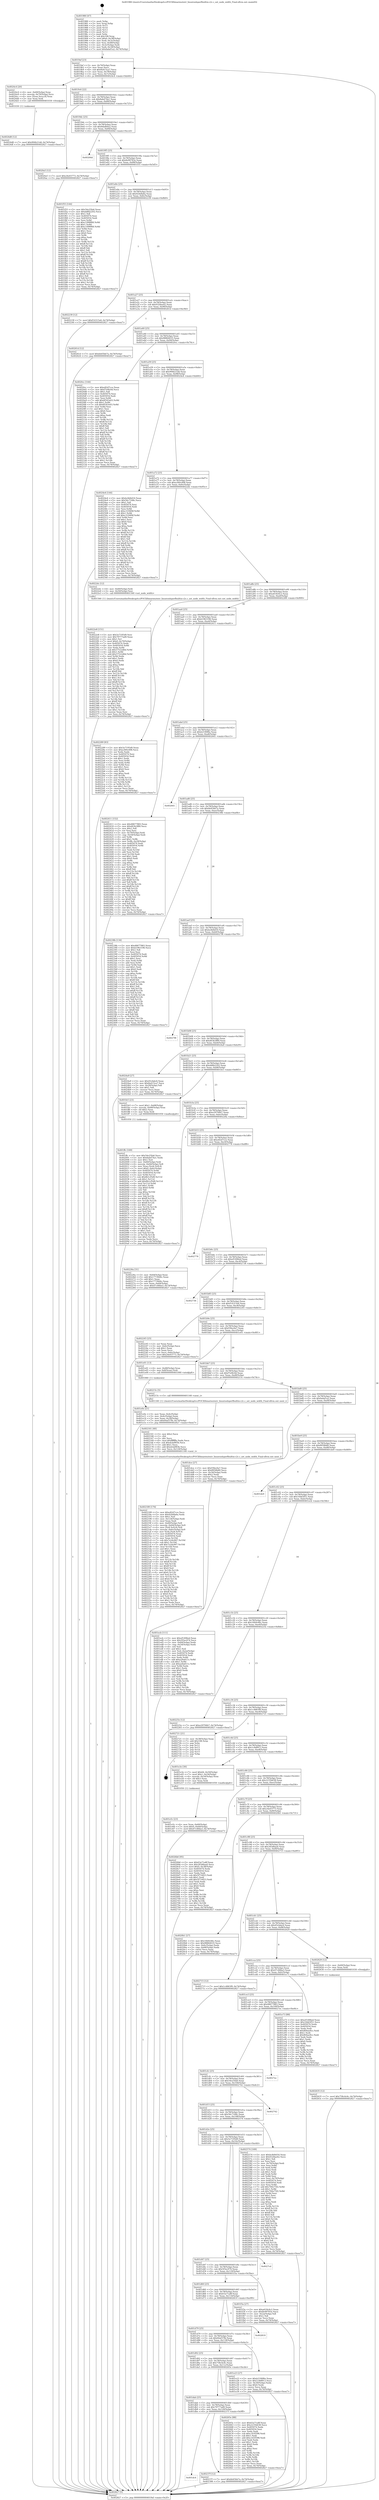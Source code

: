 digraph "0x401980" {
  label = "0x401980 (/mnt/c/Users/mathe/Desktop/tcc/POCII/binaries/extr_linuxtoolsperfbuiltin-c2c.c_set_node_width_Final-ollvm.out::main(0))"
  labelloc = "t"
  node[shape=record]

  Entry [label="",width=0.3,height=0.3,shape=circle,fillcolor=black,style=filled]
  "0x4019af" [label="{
     0x4019af [23]\l
     | [instrs]\l
     &nbsp;&nbsp;0x4019af \<+3\>: mov -0x74(%rbp),%eax\l
     &nbsp;&nbsp;0x4019b2 \<+2\>: mov %eax,%ecx\l
     &nbsp;&nbsp;0x4019b4 \<+6\>: sub $0x8a415ca7,%ecx\l
     &nbsp;&nbsp;0x4019ba \<+3\>: mov %eax,-0x78(%rbp)\l
     &nbsp;&nbsp;0x4019bd \<+3\>: mov %ecx,-0x7c(%rbp)\l
     &nbsp;&nbsp;0x4019c0 \<+6\>: je 00000000004024c4 \<main+0xb44\>\l
  }"]
  "0x4024c4" [label="{
     0x4024c4 [20]\l
     | [instrs]\l
     &nbsp;&nbsp;0x4024c4 \<+4\>: mov -0x60(%rbp),%rax\l
     &nbsp;&nbsp;0x4024c8 \<+4\>: movslq -0x70(%rbp),%rcx\l
     &nbsp;&nbsp;0x4024cc \<+4\>: mov (%rax,%rcx,8),%rax\l
     &nbsp;&nbsp;0x4024d0 \<+3\>: mov %rax,%rdi\l
     &nbsp;&nbsp;0x4024d3 \<+5\>: call 0000000000401030 \<free@plt\>\l
     | [calls]\l
     &nbsp;&nbsp;0x401030 \{1\} (unknown)\l
  }"]
  "0x4019c6" [label="{
     0x4019c6 [22]\l
     | [instrs]\l
     &nbsp;&nbsp;0x4019c6 \<+5\>: jmp 00000000004019cb \<main+0x4b\>\l
     &nbsp;&nbsp;0x4019cb \<+3\>: mov -0x78(%rbp),%eax\l
     &nbsp;&nbsp;0x4019ce \<+5\>: sub $0x8abd74a1,%eax\l
     &nbsp;&nbsp;0x4019d3 \<+3\>: mov %eax,-0x80(%rbp)\l
     &nbsp;&nbsp;0x4019d6 \<+6\>: je 00000000004020a5 \<main+0x725\>\l
  }"]
  Exit [label="",width=0.3,height=0.3,shape=circle,fillcolor=black,style=filled,peripheries=2]
  "0x4020a5" [label="{
     0x4020a5 [12]\l
     | [instrs]\l
     &nbsp;&nbsp;0x4020a5 \<+7\>: movl $0x24e03773,-0x74(%rbp)\l
     &nbsp;&nbsp;0x4020ac \<+5\>: jmp 0000000000402827 \<main+0xea7\>\l
  }"]
  "0x4019dc" [label="{
     0x4019dc [25]\l
     | [instrs]\l
     &nbsp;&nbsp;0x4019dc \<+5\>: jmp 00000000004019e1 \<main+0x61\>\l
     &nbsp;&nbsp;0x4019e1 \<+3\>: mov -0x78(%rbp),%eax\l
     &nbsp;&nbsp;0x4019e4 \<+5\>: sub $0x8dafb0a2,%eax\l
     &nbsp;&nbsp;0x4019e9 \<+6\>: mov %eax,-0x84(%rbp)\l
     &nbsp;&nbsp;0x4019ef \<+6\>: je 000000000040264d \<main+0xccd\>\l
  }"]
  "0x402635" [label="{
     0x402635 [12]\l
     | [instrs]\l
     &nbsp;&nbsp;0x402635 \<+7\>: movl $0x758c4c6c,-0x74(%rbp)\l
     &nbsp;&nbsp;0x40263c \<+5\>: jmp 0000000000402827 \<main+0xea7\>\l
  }"]
  "0x40264d" [label="{
     0x40264d\l
  }", style=dashed]
  "0x4019f5" [label="{
     0x4019f5 [25]\l
     | [instrs]\l
     &nbsp;&nbsp;0x4019f5 \<+5\>: jmp 00000000004019fa \<main+0x7a\>\l
     &nbsp;&nbsp;0x4019fa \<+3\>: mov -0x78(%rbp),%eax\l
     &nbsp;&nbsp;0x4019fd \<+5\>: sub $0x8e99783e,%eax\l
     &nbsp;&nbsp;0x401a02 \<+6\>: mov %eax,-0x88(%rbp)\l
     &nbsp;&nbsp;0x401a08 \<+6\>: je 0000000000401f55 \<main+0x5d5\>\l
  }"]
  "0x4024d8" [label="{
     0x4024d8 [12]\l
     | [instrs]\l
     &nbsp;&nbsp;0x4024d8 \<+7\>: movl $0x994b21dd,-0x74(%rbp)\l
     &nbsp;&nbsp;0x4024df \<+5\>: jmp 0000000000402827 \<main+0xea7\>\l
  }"]
  "0x401f55" [label="{
     0x401f55 [144]\l
     | [instrs]\l
     &nbsp;&nbsp;0x401f55 \<+5\>: mov $0x54e25fa6,%eax\l
     &nbsp;&nbsp;0x401f5a \<+5\>: mov $0xdd6b2202,%ecx\l
     &nbsp;&nbsp;0x401f5f \<+2\>: mov $0x1,%dl\l
     &nbsp;&nbsp;0x401f61 \<+7\>: mov 0x405074,%esi\l
     &nbsp;&nbsp;0x401f68 \<+7\>: mov 0x405054,%edi\l
     &nbsp;&nbsp;0x401f6f \<+3\>: mov %esi,%r8d\l
     &nbsp;&nbsp;0x401f72 \<+7\>: sub $0xc1998f68,%r8d\l
     &nbsp;&nbsp;0x401f79 \<+4\>: sub $0x1,%r8d\l
     &nbsp;&nbsp;0x401f7d \<+7\>: add $0xc1998f68,%r8d\l
     &nbsp;&nbsp;0x401f84 \<+4\>: imul %r8d,%esi\l
     &nbsp;&nbsp;0x401f88 \<+3\>: and $0x1,%esi\l
     &nbsp;&nbsp;0x401f8b \<+3\>: cmp $0x0,%esi\l
     &nbsp;&nbsp;0x401f8e \<+4\>: sete %r9b\l
     &nbsp;&nbsp;0x401f92 \<+3\>: cmp $0xa,%edi\l
     &nbsp;&nbsp;0x401f95 \<+4\>: setl %r10b\l
     &nbsp;&nbsp;0x401f99 \<+3\>: mov %r9b,%r11b\l
     &nbsp;&nbsp;0x401f9c \<+4\>: xor $0xff,%r11b\l
     &nbsp;&nbsp;0x401fa0 \<+3\>: mov %r10b,%bl\l
     &nbsp;&nbsp;0x401fa3 \<+3\>: xor $0xff,%bl\l
     &nbsp;&nbsp;0x401fa6 \<+3\>: xor $0x1,%dl\l
     &nbsp;&nbsp;0x401fa9 \<+3\>: mov %r11b,%r14b\l
     &nbsp;&nbsp;0x401fac \<+4\>: and $0xff,%r14b\l
     &nbsp;&nbsp;0x401fb0 \<+3\>: and %dl,%r9b\l
     &nbsp;&nbsp;0x401fb3 \<+3\>: mov %bl,%r15b\l
     &nbsp;&nbsp;0x401fb6 \<+4\>: and $0xff,%r15b\l
     &nbsp;&nbsp;0x401fba \<+3\>: and %dl,%r10b\l
     &nbsp;&nbsp;0x401fbd \<+3\>: or %r9b,%r14b\l
     &nbsp;&nbsp;0x401fc0 \<+3\>: or %r10b,%r15b\l
     &nbsp;&nbsp;0x401fc3 \<+3\>: xor %r15b,%r14b\l
     &nbsp;&nbsp;0x401fc6 \<+3\>: or %bl,%r11b\l
     &nbsp;&nbsp;0x401fc9 \<+4\>: xor $0xff,%r11b\l
     &nbsp;&nbsp;0x401fcd \<+3\>: or $0x1,%dl\l
     &nbsp;&nbsp;0x401fd0 \<+3\>: and %dl,%r11b\l
     &nbsp;&nbsp;0x401fd3 \<+3\>: or %r11b,%r14b\l
     &nbsp;&nbsp;0x401fd6 \<+4\>: test $0x1,%r14b\l
     &nbsp;&nbsp;0x401fda \<+3\>: cmovne %ecx,%eax\l
     &nbsp;&nbsp;0x401fdd \<+3\>: mov %eax,-0x74(%rbp)\l
     &nbsp;&nbsp;0x401fe0 \<+5\>: jmp 0000000000402827 \<main+0xea7\>\l
  }"]
  "0x401a0e" [label="{
     0x401a0e [25]\l
     | [instrs]\l
     &nbsp;&nbsp;0x401a0e \<+5\>: jmp 0000000000401a13 \<main+0x93\>\l
     &nbsp;&nbsp;0x401a13 \<+3\>: mov -0x78(%rbp),%eax\l
     &nbsp;&nbsp;0x401a16 \<+5\>: sub $0x924dfa6a,%eax\l
     &nbsp;&nbsp;0x401a1b \<+6\>: mov %eax,-0x8c(%rbp)\l
     &nbsp;&nbsp;0x401a21 \<+6\>: je 0000000000402239 \<main+0x8b9\>\l
  }"]
  "0x401dc4" [label="{
     0x401dc4\l
  }", style=dashed]
  "0x402239" [label="{
     0x402239 [12]\l
     | [instrs]\l
     &nbsp;&nbsp;0x402239 \<+7\>: movl $0xf14315e6,-0x74(%rbp)\l
     &nbsp;&nbsp;0x402240 \<+5\>: jmp 0000000000402827 \<main+0xea7\>\l
  }"]
  "0x401a27" [label="{
     0x401a27 [25]\l
     | [instrs]\l
     &nbsp;&nbsp;0x401a27 \<+5\>: jmp 0000000000401a2c \<main+0xac\>\l
     &nbsp;&nbsp;0x401a2c \<+3\>: mov -0x78(%rbp),%eax\l
     &nbsp;&nbsp;0x401a2f \<+5\>: sub $0x9328ae42,%eax\l
     &nbsp;&nbsp;0x401a34 \<+6\>: mov %eax,-0x90(%rbp)\l
     &nbsp;&nbsp;0x401a3a \<+6\>: je 000000000040261d \<main+0xc9d\>\l
  }"]
  "0x40237f" [label="{
     0x40237f [12]\l
     | [instrs]\l
     &nbsp;&nbsp;0x40237f \<+7\>: movl $0xbb45bb7a,-0x74(%rbp)\l
     &nbsp;&nbsp;0x402386 \<+5\>: jmp 0000000000402827 \<main+0xea7\>\l
  }"]
  "0x40261d" [label="{
     0x40261d [12]\l
     | [instrs]\l
     &nbsp;&nbsp;0x40261d \<+7\>: movl $0xbb45bb7a,-0x74(%rbp)\l
     &nbsp;&nbsp;0x402624 \<+5\>: jmp 0000000000402827 \<main+0xea7\>\l
  }"]
  "0x401a40" [label="{
     0x401a40 [25]\l
     | [instrs]\l
     &nbsp;&nbsp;0x401a40 \<+5\>: jmp 0000000000401a45 \<main+0xc5\>\l
     &nbsp;&nbsp;0x401a45 \<+3\>: mov -0x78(%rbp),%eax\l
     &nbsp;&nbsp;0x401a48 \<+5\>: sub $0x98864035,%eax\l
     &nbsp;&nbsp;0x401a4d \<+6\>: mov %eax,-0x94(%rbp)\l
     &nbsp;&nbsp;0x401a53 \<+6\>: je 00000000004020cc \<main+0x74c\>\l
  }"]
  "0x401dab" [label="{
     0x401dab [25]\l
     | [instrs]\l
     &nbsp;&nbsp;0x401dab \<+5\>: jmp 0000000000401db0 \<main+0x430\>\l
     &nbsp;&nbsp;0x401db0 \<+3\>: mov -0x78(%rbp),%eax\l
     &nbsp;&nbsp;0x401db3 \<+5\>: sub $0x79777ad9,%eax\l
     &nbsp;&nbsp;0x401db8 \<+6\>: mov %eax,-0x120(%rbp)\l
     &nbsp;&nbsp;0x401dbe \<+6\>: je 000000000040237f \<main+0x9ff\>\l
  }"]
  "0x4020cc" [label="{
     0x4020cc [144]\l
     | [instrs]\l
     &nbsp;&nbsp;0x4020cc \<+5\>: mov $0xe82d7cce,%eax\l
     &nbsp;&nbsp;0x4020d1 \<+5\>: mov $0xf7e0fc0d,%ecx\l
     &nbsp;&nbsp;0x4020d6 \<+2\>: mov $0x1,%dl\l
     &nbsp;&nbsp;0x4020d8 \<+7\>: mov 0x405074,%esi\l
     &nbsp;&nbsp;0x4020df \<+7\>: mov 0x405054,%edi\l
     &nbsp;&nbsp;0x4020e6 \<+3\>: mov %esi,%r8d\l
     &nbsp;&nbsp;0x4020e9 \<+7\>: add $0x6f343e03,%r8d\l
     &nbsp;&nbsp;0x4020f0 \<+4\>: sub $0x1,%r8d\l
     &nbsp;&nbsp;0x4020f4 \<+7\>: sub $0x6f343e03,%r8d\l
     &nbsp;&nbsp;0x4020fb \<+4\>: imul %r8d,%esi\l
     &nbsp;&nbsp;0x4020ff \<+3\>: and $0x1,%esi\l
     &nbsp;&nbsp;0x402102 \<+3\>: cmp $0x0,%esi\l
     &nbsp;&nbsp;0x402105 \<+4\>: sete %r9b\l
     &nbsp;&nbsp;0x402109 \<+3\>: cmp $0xa,%edi\l
     &nbsp;&nbsp;0x40210c \<+4\>: setl %r10b\l
     &nbsp;&nbsp;0x402110 \<+3\>: mov %r9b,%r11b\l
     &nbsp;&nbsp;0x402113 \<+4\>: xor $0xff,%r11b\l
     &nbsp;&nbsp;0x402117 \<+3\>: mov %r10b,%bl\l
     &nbsp;&nbsp;0x40211a \<+3\>: xor $0xff,%bl\l
     &nbsp;&nbsp;0x40211d \<+3\>: xor $0x1,%dl\l
     &nbsp;&nbsp;0x402120 \<+3\>: mov %r11b,%r14b\l
     &nbsp;&nbsp;0x402123 \<+4\>: and $0xff,%r14b\l
     &nbsp;&nbsp;0x402127 \<+3\>: and %dl,%r9b\l
     &nbsp;&nbsp;0x40212a \<+3\>: mov %bl,%r15b\l
     &nbsp;&nbsp;0x40212d \<+4\>: and $0xff,%r15b\l
     &nbsp;&nbsp;0x402131 \<+3\>: and %dl,%r10b\l
     &nbsp;&nbsp;0x402134 \<+3\>: or %r9b,%r14b\l
     &nbsp;&nbsp;0x402137 \<+3\>: or %r10b,%r15b\l
     &nbsp;&nbsp;0x40213a \<+3\>: xor %r15b,%r14b\l
     &nbsp;&nbsp;0x40213d \<+3\>: or %bl,%r11b\l
     &nbsp;&nbsp;0x402140 \<+4\>: xor $0xff,%r11b\l
     &nbsp;&nbsp;0x402144 \<+3\>: or $0x1,%dl\l
     &nbsp;&nbsp;0x402147 \<+3\>: and %dl,%r11b\l
     &nbsp;&nbsp;0x40214a \<+3\>: or %r11b,%r14b\l
     &nbsp;&nbsp;0x40214d \<+4\>: test $0x1,%r14b\l
     &nbsp;&nbsp;0x402151 \<+3\>: cmovne %ecx,%eax\l
     &nbsp;&nbsp;0x402154 \<+3\>: mov %eax,-0x74(%rbp)\l
     &nbsp;&nbsp;0x402157 \<+5\>: jmp 0000000000402827 \<main+0xea7\>\l
  }"]
  "0x401a59" [label="{
     0x401a59 [25]\l
     | [instrs]\l
     &nbsp;&nbsp;0x401a59 \<+5\>: jmp 0000000000401a5e \<main+0xde\>\l
     &nbsp;&nbsp;0x401a5e \<+3\>: mov -0x78(%rbp),%eax\l
     &nbsp;&nbsp;0x401a61 \<+5\>: sub $0x994b21dd,%eax\l
     &nbsp;&nbsp;0x401a66 \<+6\>: mov %eax,-0x98(%rbp)\l
     &nbsp;&nbsp;0x401a6c \<+6\>: je 00000000004024e4 \<main+0xb64\>\l
  }"]
  "0x40265e" [label="{
     0x40265e [88]\l
     | [instrs]\l
     &nbsp;&nbsp;0x40265e \<+5\>: mov $0x63a71a8f,%eax\l
     &nbsp;&nbsp;0x402663 \<+5\>: mov $0x2235b638,%ecx\l
     &nbsp;&nbsp;0x402668 \<+7\>: mov 0x405074,%edx\l
     &nbsp;&nbsp;0x40266f \<+7\>: mov 0x405054,%esi\l
     &nbsp;&nbsp;0x402676 \<+2\>: mov %edx,%edi\l
     &nbsp;&nbsp;0x402678 \<+6\>: sub $0xc163f398,%edi\l
     &nbsp;&nbsp;0x40267e \<+3\>: sub $0x1,%edi\l
     &nbsp;&nbsp;0x402681 \<+6\>: add $0xc163f398,%edi\l
     &nbsp;&nbsp;0x402687 \<+3\>: imul %edi,%edx\l
     &nbsp;&nbsp;0x40268a \<+3\>: and $0x1,%edx\l
     &nbsp;&nbsp;0x40268d \<+3\>: cmp $0x0,%edx\l
     &nbsp;&nbsp;0x402690 \<+4\>: sete %r8b\l
     &nbsp;&nbsp;0x402694 \<+3\>: cmp $0xa,%esi\l
     &nbsp;&nbsp;0x402697 \<+4\>: setl %r9b\l
     &nbsp;&nbsp;0x40269b \<+3\>: mov %r8b,%r10b\l
     &nbsp;&nbsp;0x40269e \<+3\>: and %r9b,%r10b\l
     &nbsp;&nbsp;0x4026a1 \<+3\>: xor %r9b,%r8b\l
     &nbsp;&nbsp;0x4026a4 \<+3\>: or %r8b,%r10b\l
     &nbsp;&nbsp;0x4026a7 \<+4\>: test $0x1,%r10b\l
     &nbsp;&nbsp;0x4026ab \<+3\>: cmovne %ecx,%eax\l
     &nbsp;&nbsp;0x4026ae \<+3\>: mov %eax,-0x74(%rbp)\l
     &nbsp;&nbsp;0x4026b1 \<+5\>: jmp 0000000000402827 \<main+0xea7\>\l
  }"]
  "0x4024e4" [label="{
     0x4024e4 [144]\l
     | [instrs]\l
     &nbsp;&nbsp;0x4024e4 \<+5\>: mov $0xbc8d4d16,%eax\l
     &nbsp;&nbsp;0x4024e9 \<+5\>: mov $0x56c7168c,%ecx\l
     &nbsp;&nbsp;0x4024ee \<+2\>: mov $0x1,%dl\l
     &nbsp;&nbsp;0x4024f0 \<+7\>: mov 0x405074,%esi\l
     &nbsp;&nbsp;0x4024f7 \<+7\>: mov 0x405054,%edi\l
     &nbsp;&nbsp;0x4024fe \<+3\>: mov %esi,%r8d\l
     &nbsp;&nbsp;0x402501 \<+7\>: sub $0xc3194f4f,%r8d\l
     &nbsp;&nbsp;0x402508 \<+4\>: sub $0x1,%r8d\l
     &nbsp;&nbsp;0x40250c \<+7\>: add $0xc3194f4f,%r8d\l
     &nbsp;&nbsp;0x402513 \<+4\>: imul %r8d,%esi\l
     &nbsp;&nbsp;0x402517 \<+3\>: and $0x1,%esi\l
     &nbsp;&nbsp;0x40251a \<+3\>: cmp $0x0,%esi\l
     &nbsp;&nbsp;0x40251d \<+4\>: sete %r9b\l
     &nbsp;&nbsp;0x402521 \<+3\>: cmp $0xa,%edi\l
     &nbsp;&nbsp;0x402524 \<+4\>: setl %r10b\l
     &nbsp;&nbsp;0x402528 \<+3\>: mov %r9b,%r11b\l
     &nbsp;&nbsp;0x40252b \<+4\>: xor $0xff,%r11b\l
     &nbsp;&nbsp;0x40252f \<+3\>: mov %r10b,%bl\l
     &nbsp;&nbsp;0x402532 \<+3\>: xor $0xff,%bl\l
     &nbsp;&nbsp;0x402535 \<+3\>: xor $0x1,%dl\l
     &nbsp;&nbsp;0x402538 \<+3\>: mov %r11b,%r14b\l
     &nbsp;&nbsp;0x40253b \<+4\>: and $0xff,%r14b\l
     &nbsp;&nbsp;0x40253f \<+3\>: and %dl,%r9b\l
     &nbsp;&nbsp;0x402542 \<+3\>: mov %bl,%r15b\l
     &nbsp;&nbsp;0x402545 \<+4\>: and $0xff,%r15b\l
     &nbsp;&nbsp;0x402549 \<+3\>: and %dl,%r10b\l
     &nbsp;&nbsp;0x40254c \<+3\>: or %r9b,%r14b\l
     &nbsp;&nbsp;0x40254f \<+3\>: or %r10b,%r15b\l
     &nbsp;&nbsp;0x402552 \<+3\>: xor %r15b,%r14b\l
     &nbsp;&nbsp;0x402555 \<+3\>: or %bl,%r11b\l
     &nbsp;&nbsp;0x402558 \<+4\>: xor $0xff,%r11b\l
     &nbsp;&nbsp;0x40255c \<+3\>: or $0x1,%dl\l
     &nbsp;&nbsp;0x40255f \<+3\>: and %dl,%r11b\l
     &nbsp;&nbsp;0x402562 \<+3\>: or %r11b,%r14b\l
     &nbsp;&nbsp;0x402565 \<+4\>: test $0x1,%r14b\l
     &nbsp;&nbsp;0x402569 \<+3\>: cmovne %ecx,%eax\l
     &nbsp;&nbsp;0x40256c \<+3\>: mov %eax,-0x74(%rbp)\l
     &nbsp;&nbsp;0x40256f \<+5\>: jmp 0000000000402827 \<main+0xea7\>\l
  }"]
  "0x401a72" [label="{
     0x401a72 [25]\l
     | [instrs]\l
     &nbsp;&nbsp;0x401a72 \<+5\>: jmp 0000000000401a77 \<main+0xf7\>\l
     &nbsp;&nbsp;0x401a77 \<+3\>: mov -0x78(%rbp),%eax\l
     &nbsp;&nbsp;0x401a7a \<+5\>: sub $0xa360c498,%eax\l
     &nbsp;&nbsp;0x401a7f \<+6\>: mov %eax,-0x9c(%rbp)\l
     &nbsp;&nbsp;0x401a85 \<+6\>: je 00000000004022dc \<main+0x95c\>\l
  }"]
  "0x4022e8" [label="{
     0x4022e8 [151]\l
     | [instrs]\l
     &nbsp;&nbsp;0x4022e8 \<+5\>: mov $0x5e7195d9,%esi\l
     &nbsp;&nbsp;0x4022ed \<+5\>: mov $0x79777ad9,%eax\l
     &nbsp;&nbsp;0x4022f2 \<+2\>: mov $0x1,%cl\l
     &nbsp;&nbsp;0x4022f4 \<+7\>: movl $0x0,-0x70(%rbp)\l
     &nbsp;&nbsp;0x4022fb \<+7\>: mov 0x405074,%edx\l
     &nbsp;&nbsp;0x402302 \<+8\>: mov 0x405054,%r8d\l
     &nbsp;&nbsp;0x40230a \<+3\>: mov %edx,%r9d\l
     &nbsp;&nbsp;0x40230d \<+7\>: sub $0x57522d6d,%r9d\l
     &nbsp;&nbsp;0x402314 \<+4\>: sub $0x1,%r9d\l
     &nbsp;&nbsp;0x402318 \<+7\>: add $0x57522d6d,%r9d\l
     &nbsp;&nbsp;0x40231f \<+4\>: imul %r9d,%edx\l
     &nbsp;&nbsp;0x402323 \<+3\>: and $0x1,%edx\l
     &nbsp;&nbsp;0x402326 \<+3\>: cmp $0x0,%edx\l
     &nbsp;&nbsp;0x402329 \<+4\>: sete %r10b\l
     &nbsp;&nbsp;0x40232d \<+4\>: cmp $0xa,%r8d\l
     &nbsp;&nbsp;0x402331 \<+4\>: setl %r11b\l
     &nbsp;&nbsp;0x402335 \<+3\>: mov %r10b,%bl\l
     &nbsp;&nbsp;0x402338 \<+3\>: xor $0xff,%bl\l
     &nbsp;&nbsp;0x40233b \<+3\>: mov %r11b,%r14b\l
     &nbsp;&nbsp;0x40233e \<+4\>: xor $0xff,%r14b\l
     &nbsp;&nbsp;0x402342 \<+3\>: xor $0x1,%cl\l
     &nbsp;&nbsp;0x402345 \<+3\>: mov %bl,%r15b\l
     &nbsp;&nbsp;0x402348 \<+4\>: and $0xff,%r15b\l
     &nbsp;&nbsp;0x40234c \<+3\>: and %cl,%r10b\l
     &nbsp;&nbsp;0x40234f \<+3\>: mov %r14b,%r12b\l
     &nbsp;&nbsp;0x402352 \<+4\>: and $0xff,%r12b\l
     &nbsp;&nbsp;0x402356 \<+3\>: and %cl,%r11b\l
     &nbsp;&nbsp;0x402359 \<+3\>: or %r10b,%r15b\l
     &nbsp;&nbsp;0x40235c \<+3\>: or %r11b,%r12b\l
     &nbsp;&nbsp;0x40235f \<+3\>: xor %r12b,%r15b\l
     &nbsp;&nbsp;0x402362 \<+3\>: or %r14b,%bl\l
     &nbsp;&nbsp;0x402365 \<+3\>: xor $0xff,%bl\l
     &nbsp;&nbsp;0x402368 \<+3\>: or $0x1,%cl\l
     &nbsp;&nbsp;0x40236b \<+2\>: and %cl,%bl\l
     &nbsp;&nbsp;0x40236d \<+3\>: or %bl,%r15b\l
     &nbsp;&nbsp;0x402370 \<+4\>: test $0x1,%r15b\l
     &nbsp;&nbsp;0x402374 \<+3\>: cmovne %eax,%esi\l
     &nbsp;&nbsp;0x402377 \<+3\>: mov %esi,-0x74(%rbp)\l
     &nbsp;&nbsp;0x40237a \<+5\>: jmp 0000000000402827 \<main+0xea7\>\l
  }"]
  "0x4022dc" [label="{
     0x4022dc [12]\l
     | [instrs]\l
     &nbsp;&nbsp;0x4022dc \<+4\>: mov -0x60(%rbp),%rdi\l
     &nbsp;&nbsp;0x4022e0 \<+3\>: mov -0x50(%rbp),%esi\l
     &nbsp;&nbsp;0x4022e3 \<+5\>: call 0000000000401560 \<set_node_width\>\l
     | [calls]\l
     &nbsp;&nbsp;0x401560 \{1\} (/mnt/c/Users/mathe/Desktop/tcc/POCII/binaries/extr_linuxtoolsperfbuiltin-c2c.c_set_node_width_Final-ollvm.out::set_node_width)\l
  }"]
  "0x401a8b" [label="{
     0x401a8b [25]\l
     | [instrs]\l
     &nbsp;&nbsp;0x401a8b \<+5\>: jmp 0000000000401a90 \<main+0x110\>\l
     &nbsp;&nbsp;0x401a90 \<+3\>: mov -0x78(%rbp),%eax\l
     &nbsp;&nbsp;0x401a93 \<+5\>: sub $0xa618c6c2,%eax\l
     &nbsp;&nbsp;0x401a98 \<+6\>: mov %eax,-0xa0(%rbp)\l
     &nbsp;&nbsp;0x401a9e \<+6\>: je 0000000000402289 \<main+0x909\>\l
  }"]
  "0x402189" [label="{
     0x402189 [176]\l
     | [instrs]\l
     &nbsp;&nbsp;0x402189 \<+5\>: mov $0xe82d7cce,%ecx\l
     &nbsp;&nbsp;0x40218e \<+5\>: mov $0x924dfa6a,%edx\l
     &nbsp;&nbsp;0x402193 \<+3\>: mov $0x1,%sil\l
     &nbsp;&nbsp;0x402196 \<+6\>: mov -0x124(%rbp),%edi\l
     &nbsp;&nbsp;0x40219c \<+3\>: imul %eax,%edi\l
     &nbsp;&nbsp;0x40219f \<+4\>: mov -0x60(%rbp),%r8\l
     &nbsp;&nbsp;0x4021a3 \<+4\>: movslq -0x64(%rbp),%r9\l
     &nbsp;&nbsp;0x4021a7 \<+4\>: mov (%r8,%r9,8),%r8\l
     &nbsp;&nbsp;0x4021ab \<+4\>: movslq -0x6c(%rbp),%r9\l
     &nbsp;&nbsp;0x4021af \<+4\>: mov %edi,(%r8,%r9,4)\l
     &nbsp;&nbsp;0x4021b3 \<+7\>: mov 0x405074,%eax\l
     &nbsp;&nbsp;0x4021ba \<+7\>: mov 0x405054,%edi\l
     &nbsp;&nbsp;0x4021c1 \<+3\>: mov %eax,%r10d\l
     &nbsp;&nbsp;0x4021c4 \<+7\>: sub $0x7e2dc847,%r10d\l
     &nbsp;&nbsp;0x4021cb \<+4\>: sub $0x1,%r10d\l
     &nbsp;&nbsp;0x4021cf \<+7\>: add $0x7e2dc847,%r10d\l
     &nbsp;&nbsp;0x4021d6 \<+4\>: imul %r10d,%eax\l
     &nbsp;&nbsp;0x4021da \<+3\>: and $0x1,%eax\l
     &nbsp;&nbsp;0x4021dd \<+3\>: cmp $0x0,%eax\l
     &nbsp;&nbsp;0x4021e0 \<+4\>: sete %r11b\l
     &nbsp;&nbsp;0x4021e4 \<+3\>: cmp $0xa,%edi\l
     &nbsp;&nbsp;0x4021e7 \<+3\>: setl %bl\l
     &nbsp;&nbsp;0x4021ea \<+3\>: mov %r11b,%r14b\l
     &nbsp;&nbsp;0x4021ed \<+4\>: xor $0xff,%r14b\l
     &nbsp;&nbsp;0x4021f1 \<+3\>: mov %bl,%r15b\l
     &nbsp;&nbsp;0x4021f4 \<+4\>: xor $0xff,%r15b\l
     &nbsp;&nbsp;0x4021f8 \<+4\>: xor $0x0,%sil\l
     &nbsp;&nbsp;0x4021fc \<+3\>: mov %r14b,%r12b\l
     &nbsp;&nbsp;0x4021ff \<+4\>: and $0x0,%r12b\l
     &nbsp;&nbsp;0x402203 \<+3\>: and %sil,%r11b\l
     &nbsp;&nbsp;0x402206 \<+3\>: mov %r15b,%r13b\l
     &nbsp;&nbsp;0x402209 \<+4\>: and $0x0,%r13b\l
     &nbsp;&nbsp;0x40220d \<+3\>: and %sil,%bl\l
     &nbsp;&nbsp;0x402210 \<+3\>: or %r11b,%r12b\l
     &nbsp;&nbsp;0x402213 \<+3\>: or %bl,%r13b\l
     &nbsp;&nbsp;0x402216 \<+3\>: xor %r13b,%r12b\l
     &nbsp;&nbsp;0x402219 \<+3\>: or %r15b,%r14b\l
     &nbsp;&nbsp;0x40221c \<+4\>: xor $0xff,%r14b\l
     &nbsp;&nbsp;0x402220 \<+4\>: or $0x0,%sil\l
     &nbsp;&nbsp;0x402224 \<+3\>: and %sil,%r14b\l
     &nbsp;&nbsp;0x402227 \<+3\>: or %r14b,%r12b\l
     &nbsp;&nbsp;0x40222a \<+4\>: test $0x1,%r12b\l
     &nbsp;&nbsp;0x40222e \<+3\>: cmovne %edx,%ecx\l
     &nbsp;&nbsp;0x402231 \<+3\>: mov %ecx,-0x74(%rbp)\l
     &nbsp;&nbsp;0x402234 \<+5\>: jmp 0000000000402827 \<main+0xea7\>\l
  }"]
  "0x402289" [label="{
     0x402289 [83]\l
     | [instrs]\l
     &nbsp;&nbsp;0x402289 \<+5\>: mov $0x5e7195d9,%eax\l
     &nbsp;&nbsp;0x40228e \<+5\>: mov $0xa360c498,%ecx\l
     &nbsp;&nbsp;0x402293 \<+2\>: xor %edx,%edx\l
     &nbsp;&nbsp;0x402295 \<+7\>: mov 0x405074,%esi\l
     &nbsp;&nbsp;0x40229c \<+7\>: mov 0x405054,%edi\l
     &nbsp;&nbsp;0x4022a3 \<+3\>: sub $0x1,%edx\l
     &nbsp;&nbsp;0x4022a6 \<+3\>: mov %esi,%r8d\l
     &nbsp;&nbsp;0x4022a9 \<+3\>: add %edx,%r8d\l
     &nbsp;&nbsp;0x4022ac \<+4\>: imul %r8d,%esi\l
     &nbsp;&nbsp;0x4022b0 \<+3\>: and $0x1,%esi\l
     &nbsp;&nbsp;0x4022b3 \<+3\>: cmp $0x0,%esi\l
     &nbsp;&nbsp;0x4022b6 \<+4\>: sete %r9b\l
     &nbsp;&nbsp;0x4022ba \<+3\>: cmp $0xa,%edi\l
     &nbsp;&nbsp;0x4022bd \<+4\>: setl %r10b\l
     &nbsp;&nbsp;0x4022c1 \<+3\>: mov %r9b,%r11b\l
     &nbsp;&nbsp;0x4022c4 \<+3\>: and %r10b,%r11b\l
     &nbsp;&nbsp;0x4022c7 \<+3\>: xor %r10b,%r9b\l
     &nbsp;&nbsp;0x4022ca \<+3\>: or %r9b,%r11b\l
     &nbsp;&nbsp;0x4022cd \<+4\>: test $0x1,%r11b\l
     &nbsp;&nbsp;0x4022d1 \<+3\>: cmovne %ecx,%eax\l
     &nbsp;&nbsp;0x4022d4 \<+3\>: mov %eax,-0x74(%rbp)\l
     &nbsp;&nbsp;0x4022d7 \<+5\>: jmp 0000000000402827 \<main+0xea7\>\l
  }"]
  "0x401aa4" [label="{
     0x401aa4 [25]\l
     | [instrs]\l
     &nbsp;&nbsp;0x401aa4 \<+5\>: jmp 0000000000401aa9 \<main+0x129\>\l
     &nbsp;&nbsp;0x401aa9 \<+3\>: mov -0x78(%rbp),%eax\l
     &nbsp;&nbsp;0x401aac \<+5\>: sub $0xb1963196,%eax\l
     &nbsp;&nbsp;0x401ab1 \<+6\>: mov %eax,-0xa4(%rbp)\l
     &nbsp;&nbsp;0x401ab7 \<+6\>: je 0000000000402411 \<main+0xa91\>\l
  }"]
  "0x402161" [label="{
     0x402161 [40]\l
     | [instrs]\l
     &nbsp;&nbsp;0x402161 \<+5\>: mov $0x2,%ecx\l
     &nbsp;&nbsp;0x402166 \<+1\>: cltd\l
     &nbsp;&nbsp;0x402167 \<+2\>: idiv %ecx\l
     &nbsp;&nbsp;0x402169 \<+6\>: imul $0xfffffffe,%edx,%ecx\l
     &nbsp;&nbsp;0x40216f \<+6\>: sub $0xdcbd9f3b,%ecx\l
     &nbsp;&nbsp;0x402175 \<+3\>: add $0x1,%ecx\l
     &nbsp;&nbsp;0x402178 \<+6\>: add $0xdcbd9f3b,%ecx\l
     &nbsp;&nbsp;0x40217e \<+6\>: mov %ecx,-0x124(%rbp)\l
     &nbsp;&nbsp;0x402184 \<+5\>: call 0000000000401160 \<next_i\>\l
     | [calls]\l
     &nbsp;&nbsp;0x401160 \{1\} (/mnt/c/Users/mathe/Desktop/tcc/POCII/binaries/extr_linuxtoolsperfbuiltin-c2c.c_set_node_width_Final-ollvm.out::next_i)\l
  }"]
  "0x402411" [label="{
     0x402411 [152]\l
     | [instrs]\l
     &nbsp;&nbsp;0x402411 \<+5\>: mov $0x48677883,%eax\l
     &nbsp;&nbsp;0x402416 \<+5\>: mov $0xd03b3f89,%ecx\l
     &nbsp;&nbsp;0x40241b \<+2\>: mov $0x1,%dl\l
     &nbsp;&nbsp;0x40241d \<+2\>: xor %esi,%esi\l
     &nbsp;&nbsp;0x40241f \<+3\>: mov -0x70(%rbp),%edi\l
     &nbsp;&nbsp;0x402422 \<+3\>: cmp -0x54(%rbp),%edi\l
     &nbsp;&nbsp;0x402425 \<+4\>: setl %r8b\l
     &nbsp;&nbsp;0x402429 \<+4\>: and $0x1,%r8b\l
     &nbsp;&nbsp;0x40242d \<+4\>: mov %r8b,-0x29(%rbp)\l
     &nbsp;&nbsp;0x402431 \<+7\>: mov 0x405074,%edi\l
     &nbsp;&nbsp;0x402438 \<+8\>: mov 0x405054,%r9d\l
     &nbsp;&nbsp;0x402440 \<+3\>: sub $0x1,%esi\l
     &nbsp;&nbsp;0x402443 \<+3\>: mov %edi,%r10d\l
     &nbsp;&nbsp;0x402446 \<+3\>: add %esi,%r10d\l
     &nbsp;&nbsp;0x402449 \<+4\>: imul %r10d,%edi\l
     &nbsp;&nbsp;0x40244d \<+3\>: and $0x1,%edi\l
     &nbsp;&nbsp;0x402450 \<+3\>: cmp $0x0,%edi\l
     &nbsp;&nbsp;0x402453 \<+4\>: sete %r8b\l
     &nbsp;&nbsp;0x402457 \<+4\>: cmp $0xa,%r9d\l
     &nbsp;&nbsp;0x40245b \<+4\>: setl %r11b\l
     &nbsp;&nbsp;0x40245f \<+3\>: mov %r8b,%bl\l
     &nbsp;&nbsp;0x402462 \<+3\>: xor $0xff,%bl\l
     &nbsp;&nbsp;0x402465 \<+3\>: mov %r11b,%r14b\l
     &nbsp;&nbsp;0x402468 \<+4\>: xor $0xff,%r14b\l
     &nbsp;&nbsp;0x40246c \<+3\>: xor $0x1,%dl\l
     &nbsp;&nbsp;0x40246f \<+3\>: mov %bl,%r15b\l
     &nbsp;&nbsp;0x402472 \<+4\>: and $0xff,%r15b\l
     &nbsp;&nbsp;0x402476 \<+3\>: and %dl,%r8b\l
     &nbsp;&nbsp;0x402479 \<+3\>: mov %r14b,%r12b\l
     &nbsp;&nbsp;0x40247c \<+4\>: and $0xff,%r12b\l
     &nbsp;&nbsp;0x402480 \<+3\>: and %dl,%r11b\l
     &nbsp;&nbsp;0x402483 \<+3\>: or %r8b,%r15b\l
     &nbsp;&nbsp;0x402486 \<+3\>: or %r11b,%r12b\l
     &nbsp;&nbsp;0x402489 \<+3\>: xor %r12b,%r15b\l
     &nbsp;&nbsp;0x40248c \<+3\>: or %r14b,%bl\l
     &nbsp;&nbsp;0x40248f \<+3\>: xor $0xff,%bl\l
     &nbsp;&nbsp;0x402492 \<+3\>: or $0x1,%dl\l
     &nbsp;&nbsp;0x402495 \<+2\>: and %dl,%bl\l
     &nbsp;&nbsp;0x402497 \<+3\>: or %bl,%r15b\l
     &nbsp;&nbsp;0x40249a \<+4\>: test $0x1,%r15b\l
     &nbsp;&nbsp;0x40249e \<+3\>: cmovne %ecx,%eax\l
     &nbsp;&nbsp;0x4024a1 \<+3\>: mov %eax,-0x74(%rbp)\l
     &nbsp;&nbsp;0x4024a4 \<+5\>: jmp 0000000000402827 \<main+0xea7\>\l
  }"]
  "0x401abd" [label="{
     0x401abd [25]\l
     | [instrs]\l
     &nbsp;&nbsp;0x401abd \<+5\>: jmp 0000000000401ac2 \<main+0x142\>\l
     &nbsp;&nbsp;0x401ac2 \<+3\>: mov -0x78(%rbp),%eax\l
     &nbsp;&nbsp;0x401ac5 \<+5\>: sub $0xb2190f6e,%eax\l
     &nbsp;&nbsp;0x401aca \<+6\>: mov %eax,-0xa8(%rbp)\l
     &nbsp;&nbsp;0x401ad0 \<+6\>: je 0000000000402641 \<main+0xcc1\>\l
  }"]
  "0x401ffc" [label="{
     0x401ffc [169]\l
     | [instrs]\l
     &nbsp;&nbsp;0x401ffc \<+5\>: mov $0x54e25fa6,%ecx\l
     &nbsp;&nbsp;0x402001 \<+5\>: mov $0x8abd74a1,%edx\l
     &nbsp;&nbsp;0x402006 \<+3\>: mov $0x1,%sil\l
     &nbsp;&nbsp;0x402009 \<+4\>: mov -0x60(%rbp),%rdi\l
     &nbsp;&nbsp;0x40200d \<+4\>: movslq -0x64(%rbp),%r8\l
     &nbsp;&nbsp;0x402011 \<+4\>: mov %rax,(%rdi,%r8,8)\l
     &nbsp;&nbsp;0x402015 \<+7\>: movl $0x0,-0x6c(%rbp)\l
     &nbsp;&nbsp;0x40201c \<+8\>: mov 0x405074,%r9d\l
     &nbsp;&nbsp;0x402024 \<+8\>: mov 0x405054,%r10d\l
     &nbsp;&nbsp;0x40202c \<+3\>: mov %r9d,%r11d\l
     &nbsp;&nbsp;0x40202f \<+7\>: sub $0x8b1cf5d9,%r11d\l
     &nbsp;&nbsp;0x402036 \<+4\>: sub $0x1,%r11d\l
     &nbsp;&nbsp;0x40203a \<+7\>: add $0x8b1cf5d9,%r11d\l
     &nbsp;&nbsp;0x402041 \<+4\>: imul %r11d,%r9d\l
     &nbsp;&nbsp;0x402045 \<+4\>: and $0x1,%r9d\l
     &nbsp;&nbsp;0x402049 \<+4\>: cmp $0x0,%r9d\l
     &nbsp;&nbsp;0x40204d \<+3\>: sete %bl\l
     &nbsp;&nbsp;0x402050 \<+4\>: cmp $0xa,%r10d\l
     &nbsp;&nbsp;0x402054 \<+4\>: setl %r14b\l
     &nbsp;&nbsp;0x402058 \<+3\>: mov %bl,%r15b\l
     &nbsp;&nbsp;0x40205b \<+4\>: xor $0xff,%r15b\l
     &nbsp;&nbsp;0x40205f \<+3\>: mov %r14b,%r12b\l
     &nbsp;&nbsp;0x402062 \<+4\>: xor $0xff,%r12b\l
     &nbsp;&nbsp;0x402066 \<+4\>: xor $0x1,%sil\l
     &nbsp;&nbsp;0x40206a \<+3\>: mov %r15b,%r13b\l
     &nbsp;&nbsp;0x40206d \<+4\>: and $0xff,%r13b\l
     &nbsp;&nbsp;0x402071 \<+3\>: and %sil,%bl\l
     &nbsp;&nbsp;0x402074 \<+3\>: mov %r12b,%al\l
     &nbsp;&nbsp;0x402077 \<+2\>: and $0xff,%al\l
     &nbsp;&nbsp;0x402079 \<+3\>: and %sil,%r14b\l
     &nbsp;&nbsp;0x40207c \<+3\>: or %bl,%r13b\l
     &nbsp;&nbsp;0x40207f \<+3\>: or %r14b,%al\l
     &nbsp;&nbsp;0x402082 \<+3\>: xor %al,%r13b\l
     &nbsp;&nbsp;0x402085 \<+3\>: or %r12b,%r15b\l
     &nbsp;&nbsp;0x402088 \<+4\>: xor $0xff,%r15b\l
     &nbsp;&nbsp;0x40208c \<+4\>: or $0x1,%sil\l
     &nbsp;&nbsp;0x402090 \<+3\>: and %sil,%r15b\l
     &nbsp;&nbsp;0x402093 \<+3\>: or %r15b,%r13b\l
     &nbsp;&nbsp;0x402096 \<+4\>: test $0x1,%r13b\l
     &nbsp;&nbsp;0x40209a \<+3\>: cmovne %edx,%ecx\l
     &nbsp;&nbsp;0x40209d \<+3\>: mov %ecx,-0x74(%rbp)\l
     &nbsp;&nbsp;0x4020a0 \<+5\>: jmp 0000000000402827 \<main+0xea7\>\l
  }"]
  "0x402641" [label="{
     0x402641\l
  }", style=dashed]
  "0x401ad6" [label="{
     0x401ad6 [25]\l
     | [instrs]\l
     &nbsp;&nbsp;0x401ad6 \<+5\>: jmp 0000000000401adb \<main+0x15b\>\l
     &nbsp;&nbsp;0x401adb \<+3\>: mov -0x78(%rbp),%eax\l
     &nbsp;&nbsp;0x401ade \<+5\>: sub $0xbb45bb7a,%eax\l
     &nbsp;&nbsp;0x401ae3 \<+6\>: mov %eax,-0xac(%rbp)\l
     &nbsp;&nbsp;0x401ae9 \<+6\>: je 000000000040238b \<main+0xa0b\>\l
  }"]
  "0x401e5c" [label="{
     0x401e5c [23]\l
     | [instrs]\l
     &nbsp;&nbsp;0x401e5c \<+4\>: mov %rax,-0x60(%rbp)\l
     &nbsp;&nbsp;0x401e60 \<+7\>: movl $0x0,-0x64(%rbp)\l
     &nbsp;&nbsp;0x401e67 \<+7\>: movl $0x47c46ba3,-0x74(%rbp)\l
     &nbsp;&nbsp;0x401e6e \<+5\>: jmp 0000000000402827 \<main+0xea7\>\l
  }"]
  "0x40238b" [label="{
     0x40238b [134]\l
     | [instrs]\l
     &nbsp;&nbsp;0x40238b \<+5\>: mov $0x48677883,%eax\l
     &nbsp;&nbsp;0x402390 \<+5\>: mov $0xb1963196,%ecx\l
     &nbsp;&nbsp;0x402395 \<+2\>: mov $0x1,%dl\l
     &nbsp;&nbsp;0x402397 \<+2\>: xor %esi,%esi\l
     &nbsp;&nbsp;0x402399 \<+7\>: mov 0x405074,%edi\l
     &nbsp;&nbsp;0x4023a0 \<+8\>: mov 0x405054,%r8d\l
     &nbsp;&nbsp;0x4023a8 \<+3\>: sub $0x1,%esi\l
     &nbsp;&nbsp;0x4023ab \<+3\>: mov %edi,%r9d\l
     &nbsp;&nbsp;0x4023ae \<+3\>: add %esi,%r9d\l
     &nbsp;&nbsp;0x4023b1 \<+4\>: imul %r9d,%edi\l
     &nbsp;&nbsp;0x4023b5 \<+3\>: and $0x1,%edi\l
     &nbsp;&nbsp;0x4023b8 \<+3\>: cmp $0x0,%edi\l
     &nbsp;&nbsp;0x4023bb \<+4\>: sete %r10b\l
     &nbsp;&nbsp;0x4023bf \<+4\>: cmp $0xa,%r8d\l
     &nbsp;&nbsp;0x4023c3 \<+4\>: setl %r11b\l
     &nbsp;&nbsp;0x4023c7 \<+3\>: mov %r10b,%bl\l
     &nbsp;&nbsp;0x4023ca \<+3\>: xor $0xff,%bl\l
     &nbsp;&nbsp;0x4023cd \<+3\>: mov %r11b,%r14b\l
     &nbsp;&nbsp;0x4023d0 \<+4\>: xor $0xff,%r14b\l
     &nbsp;&nbsp;0x4023d4 \<+3\>: xor $0x1,%dl\l
     &nbsp;&nbsp;0x4023d7 \<+3\>: mov %bl,%r15b\l
     &nbsp;&nbsp;0x4023da \<+4\>: and $0xff,%r15b\l
     &nbsp;&nbsp;0x4023de \<+3\>: and %dl,%r10b\l
     &nbsp;&nbsp;0x4023e1 \<+3\>: mov %r14b,%r12b\l
     &nbsp;&nbsp;0x4023e4 \<+4\>: and $0xff,%r12b\l
     &nbsp;&nbsp;0x4023e8 \<+3\>: and %dl,%r11b\l
     &nbsp;&nbsp;0x4023eb \<+3\>: or %r10b,%r15b\l
     &nbsp;&nbsp;0x4023ee \<+3\>: or %r11b,%r12b\l
     &nbsp;&nbsp;0x4023f1 \<+3\>: xor %r12b,%r15b\l
     &nbsp;&nbsp;0x4023f4 \<+3\>: or %r14b,%bl\l
     &nbsp;&nbsp;0x4023f7 \<+3\>: xor $0xff,%bl\l
     &nbsp;&nbsp;0x4023fa \<+3\>: or $0x1,%dl\l
     &nbsp;&nbsp;0x4023fd \<+2\>: and %dl,%bl\l
     &nbsp;&nbsp;0x4023ff \<+3\>: or %bl,%r15b\l
     &nbsp;&nbsp;0x402402 \<+4\>: test $0x1,%r15b\l
     &nbsp;&nbsp;0x402406 \<+3\>: cmovne %ecx,%eax\l
     &nbsp;&nbsp;0x402409 \<+3\>: mov %eax,-0x74(%rbp)\l
     &nbsp;&nbsp;0x40240c \<+5\>: jmp 0000000000402827 \<main+0xea7\>\l
  }"]
  "0x401aef" [label="{
     0x401aef [25]\l
     | [instrs]\l
     &nbsp;&nbsp;0x401aef \<+5\>: jmp 0000000000401af4 \<main+0x174\>\l
     &nbsp;&nbsp;0x401af4 \<+3\>: mov -0x78(%rbp),%eax\l
     &nbsp;&nbsp;0x401af7 \<+5\>: sub $0xbc8d4d16,%eax\l
     &nbsp;&nbsp;0x401afc \<+6\>: mov %eax,-0xb0(%rbp)\l
     &nbsp;&nbsp;0x401b02 \<+6\>: je 00000000004027f8 \<main+0xe78\>\l
  }"]
  "0x401d92" [label="{
     0x401d92 [25]\l
     | [instrs]\l
     &nbsp;&nbsp;0x401d92 \<+5\>: jmp 0000000000401d97 \<main+0x417\>\l
     &nbsp;&nbsp;0x401d97 \<+3\>: mov -0x78(%rbp),%eax\l
     &nbsp;&nbsp;0x401d9a \<+5\>: sub $0x758c4c6c,%eax\l
     &nbsp;&nbsp;0x401d9f \<+6\>: mov %eax,-0x11c(%rbp)\l
     &nbsp;&nbsp;0x401da5 \<+6\>: je 000000000040265e \<main+0xcde\>\l
  }"]
  "0x4027f8" [label="{
     0x4027f8\l
  }", style=dashed]
  "0x401b08" [label="{
     0x401b08 [25]\l
     | [instrs]\l
     &nbsp;&nbsp;0x401b08 \<+5\>: jmp 0000000000401b0d \<main+0x18d\>\l
     &nbsp;&nbsp;0x401b0d \<+3\>: mov -0x78(%rbp),%eax\l
     &nbsp;&nbsp;0x401b10 \<+5\>: sub $0xd03b3f89,%eax\l
     &nbsp;&nbsp;0x401b15 \<+6\>: mov %eax,-0xb4(%rbp)\l
     &nbsp;&nbsp;0x401b1b \<+6\>: je 00000000004024a9 \<main+0xb29\>\l
  }"]
  "0x401e23" [label="{
     0x401e23 [27]\l
     | [instrs]\l
     &nbsp;&nbsp;0x401e23 \<+5\>: mov $0xb2190f6e,%eax\l
     &nbsp;&nbsp;0x401e28 \<+5\>: mov $0x1c9df913,%ecx\l
     &nbsp;&nbsp;0x401e2d \<+3\>: mov -0x30(%rbp),%edx\l
     &nbsp;&nbsp;0x401e30 \<+3\>: cmp $0x0,%edx\l
     &nbsp;&nbsp;0x401e33 \<+3\>: cmove %ecx,%eax\l
     &nbsp;&nbsp;0x401e36 \<+3\>: mov %eax,-0x74(%rbp)\l
     &nbsp;&nbsp;0x401e39 \<+5\>: jmp 0000000000402827 \<main+0xea7\>\l
  }"]
  "0x4024a9" [label="{
     0x4024a9 [27]\l
     | [instrs]\l
     &nbsp;&nbsp;0x4024a9 \<+5\>: mov $0x45cfabc6,%eax\l
     &nbsp;&nbsp;0x4024ae \<+5\>: mov $0x8a415ca7,%ecx\l
     &nbsp;&nbsp;0x4024b3 \<+3\>: mov -0x29(%rbp),%dl\l
     &nbsp;&nbsp;0x4024b6 \<+3\>: test $0x1,%dl\l
     &nbsp;&nbsp;0x4024b9 \<+3\>: cmovne %ecx,%eax\l
     &nbsp;&nbsp;0x4024bc \<+3\>: mov %eax,-0x74(%rbp)\l
     &nbsp;&nbsp;0x4024bf \<+5\>: jmp 0000000000402827 \<main+0xea7\>\l
  }"]
  "0x401b21" [label="{
     0x401b21 [25]\l
     | [instrs]\l
     &nbsp;&nbsp;0x401b21 \<+5\>: jmp 0000000000401b26 \<main+0x1a6\>\l
     &nbsp;&nbsp;0x401b26 \<+3\>: mov -0x78(%rbp),%eax\l
     &nbsp;&nbsp;0x401b29 \<+5\>: sub $0xdd6b2202,%eax\l
     &nbsp;&nbsp;0x401b2e \<+6\>: mov %eax,-0xb8(%rbp)\l
     &nbsp;&nbsp;0x401b34 \<+6\>: je 0000000000401fe5 \<main+0x665\>\l
  }"]
  "0x401d79" [label="{
     0x401d79 [25]\l
     | [instrs]\l
     &nbsp;&nbsp;0x401d79 \<+5\>: jmp 0000000000401d7e \<main+0x3fe\>\l
     &nbsp;&nbsp;0x401d7e \<+3\>: mov -0x78(%rbp),%eax\l
     &nbsp;&nbsp;0x401d81 \<+5\>: sub $0x64af37fb,%eax\l
     &nbsp;&nbsp;0x401d86 \<+6\>: mov %eax,-0x118(%rbp)\l
     &nbsp;&nbsp;0x401d8c \<+6\>: je 0000000000401e23 \<main+0x4a3\>\l
  }"]
  "0x401fe5" [label="{
     0x401fe5 [23]\l
     | [instrs]\l
     &nbsp;&nbsp;0x401fe5 \<+7\>: movl $0x1,-0x68(%rbp)\l
     &nbsp;&nbsp;0x401fec \<+4\>: movslq -0x68(%rbp),%rax\l
     &nbsp;&nbsp;0x401ff0 \<+4\>: shl $0x2,%rax\l
     &nbsp;&nbsp;0x401ff4 \<+3\>: mov %rax,%rdi\l
     &nbsp;&nbsp;0x401ff7 \<+5\>: call 0000000000401050 \<malloc@plt\>\l
     | [calls]\l
     &nbsp;&nbsp;0x401050 \{1\} (unknown)\l
  }"]
  "0x401b3a" [label="{
     0x401b3a [25]\l
     | [instrs]\l
     &nbsp;&nbsp;0x401b3a \<+5\>: jmp 0000000000401b3f \<main+0x1bf\>\l
     &nbsp;&nbsp;0x401b3f \<+3\>: mov -0x78(%rbp),%eax\l
     &nbsp;&nbsp;0x401b42 \<+5\>: sub $0xe29794b7,%eax\l
     &nbsp;&nbsp;0x401b47 \<+6\>: mov %eax,-0xbc(%rbp)\l
     &nbsp;&nbsp;0x401b4d \<+6\>: je 000000000040226a \<main+0x8ea\>\l
  }"]
  "0x402819" [label="{
     0x402819\l
  }", style=dashed]
  "0x40226a" [label="{
     0x40226a [31]\l
     | [instrs]\l
     &nbsp;&nbsp;0x40226a \<+3\>: mov -0x64(%rbp),%eax\l
     &nbsp;&nbsp;0x40226d \<+5\>: add $0x17739d4c,%eax\l
     &nbsp;&nbsp;0x402272 \<+3\>: add $0x1,%eax\l
     &nbsp;&nbsp;0x402275 \<+5\>: sub $0x17739d4c,%eax\l
     &nbsp;&nbsp;0x40227a \<+3\>: mov %eax,-0x64(%rbp)\l
     &nbsp;&nbsp;0x40227d \<+7\>: movl $0x47c46ba3,-0x74(%rbp)\l
     &nbsp;&nbsp;0x402284 \<+5\>: jmp 0000000000402827 \<main+0xea7\>\l
  }"]
  "0x401b53" [label="{
     0x401b53 [25]\l
     | [instrs]\l
     &nbsp;&nbsp;0x401b53 \<+5\>: jmp 0000000000401b58 \<main+0x1d8\>\l
     &nbsp;&nbsp;0x401b58 \<+3\>: mov -0x78(%rbp),%eax\l
     &nbsp;&nbsp;0x401b5b \<+5\>: sub $0xe82d7cce,%eax\l
     &nbsp;&nbsp;0x401b60 \<+6\>: mov %eax,-0xc0(%rbp)\l
     &nbsp;&nbsp;0x401b66 \<+6\>: je 0000000000402778 \<main+0xdf8\>\l
  }"]
  "0x401d60" [label="{
     0x401d60 [25]\l
     | [instrs]\l
     &nbsp;&nbsp;0x401d60 \<+5\>: jmp 0000000000401d65 \<main+0x3e5\>\l
     &nbsp;&nbsp;0x401d65 \<+3\>: mov -0x78(%rbp),%eax\l
     &nbsp;&nbsp;0x401d68 \<+5\>: sub $0x63a71a8f,%eax\l
     &nbsp;&nbsp;0x401d6d \<+6\>: mov %eax,-0x114(%rbp)\l
     &nbsp;&nbsp;0x401d73 \<+6\>: je 0000000000402819 \<main+0xe99\>\l
  }"]
  "0x402778" [label="{
     0x402778\l
  }", style=dashed]
  "0x401b6c" [label="{
     0x401b6c [25]\l
     | [instrs]\l
     &nbsp;&nbsp;0x401b6c \<+5\>: jmp 0000000000401b71 \<main+0x1f1\>\l
     &nbsp;&nbsp;0x401b71 \<+3\>: mov -0x78(%rbp),%eax\l
     &nbsp;&nbsp;0x401b74 \<+5\>: sub $0xef1496ed,%eax\l
     &nbsp;&nbsp;0x401b79 \<+6\>: mov %eax,-0xc4(%rbp)\l
     &nbsp;&nbsp;0x401b7f \<+6\>: je 0000000000402736 \<main+0xdb6\>\l
  }"]
  "0x401f3a" [label="{
     0x401f3a [27]\l
     | [instrs]\l
     &nbsp;&nbsp;0x401f3a \<+5\>: mov $0xa618c6c2,%eax\l
     &nbsp;&nbsp;0x401f3f \<+5\>: mov $0x8e99783e,%ecx\l
     &nbsp;&nbsp;0x401f44 \<+3\>: mov -0x2a(%rbp),%dl\l
     &nbsp;&nbsp;0x401f47 \<+3\>: test $0x1,%dl\l
     &nbsp;&nbsp;0x401f4a \<+3\>: cmovne %ecx,%eax\l
     &nbsp;&nbsp;0x401f4d \<+3\>: mov %eax,-0x74(%rbp)\l
     &nbsp;&nbsp;0x401f50 \<+5\>: jmp 0000000000402827 \<main+0xea7\>\l
  }"]
  "0x402736" [label="{
     0x402736\l
  }", style=dashed]
  "0x401b85" [label="{
     0x401b85 [25]\l
     | [instrs]\l
     &nbsp;&nbsp;0x401b85 \<+5\>: jmp 0000000000401b8a \<main+0x20a\>\l
     &nbsp;&nbsp;0x401b8a \<+3\>: mov -0x78(%rbp),%eax\l
     &nbsp;&nbsp;0x401b8d \<+5\>: sub $0xf14315e6,%eax\l
     &nbsp;&nbsp;0x401b92 \<+6\>: mov %eax,-0xc8(%rbp)\l
     &nbsp;&nbsp;0x401b98 \<+6\>: je 0000000000402245 \<main+0x8c5\>\l
  }"]
  "0x401d47" [label="{
     0x401d47 [25]\l
     | [instrs]\l
     &nbsp;&nbsp;0x401d47 \<+5\>: jmp 0000000000401d4c \<main+0x3cc\>\l
     &nbsp;&nbsp;0x401d4c \<+3\>: mov -0x78(%rbp),%eax\l
     &nbsp;&nbsp;0x401d4f \<+5\>: sub $0x5f3ec974,%eax\l
     &nbsp;&nbsp;0x401d54 \<+6\>: mov %eax,-0x110(%rbp)\l
     &nbsp;&nbsp;0x401d5a \<+6\>: je 0000000000401f3a \<main+0x5ba\>\l
  }"]
  "0x402245" [label="{
     0x402245 [25]\l
     | [instrs]\l
     &nbsp;&nbsp;0x402245 \<+2\>: xor %eax,%eax\l
     &nbsp;&nbsp;0x402247 \<+3\>: mov -0x6c(%rbp),%ecx\l
     &nbsp;&nbsp;0x40224a \<+3\>: sub $0x1,%eax\l
     &nbsp;&nbsp;0x40224d \<+2\>: sub %eax,%ecx\l
     &nbsp;&nbsp;0x40224f \<+3\>: mov %ecx,-0x6c(%rbp)\l
     &nbsp;&nbsp;0x402252 \<+7\>: movl $0x24e03773,-0x74(%rbp)\l
     &nbsp;&nbsp;0x402259 \<+5\>: jmp 0000000000402827 \<main+0xea7\>\l
  }"]
  "0x401b9e" [label="{
     0x401b9e [25]\l
     | [instrs]\l
     &nbsp;&nbsp;0x401b9e \<+5\>: jmp 0000000000401ba3 \<main+0x223\>\l
     &nbsp;&nbsp;0x401ba3 \<+3\>: mov -0x78(%rbp),%eax\l
     &nbsp;&nbsp;0x401ba6 \<+5\>: sub $0xf39ec6a7,%eax\l
     &nbsp;&nbsp;0x401bab \<+6\>: mov %eax,-0xcc(%rbp)\l
     &nbsp;&nbsp;0x401bb1 \<+6\>: je 0000000000401e01 \<main+0x481\>\l
  }"]
  "0x4027cd" [label="{
     0x4027cd\l
  }", style=dashed]
  "0x401e01" [label="{
     0x401e01 [13]\l
     | [instrs]\l
     &nbsp;&nbsp;0x401e01 \<+4\>: mov -0x48(%rbp),%rax\l
     &nbsp;&nbsp;0x401e05 \<+4\>: mov 0x8(%rax),%rdi\l
     &nbsp;&nbsp;0x401e09 \<+5\>: call 0000000000401060 \<atoi@plt\>\l
     | [calls]\l
     &nbsp;&nbsp;0x401060 \{1\} (unknown)\l
  }"]
  "0x401bb7" [label="{
     0x401bb7 [25]\l
     | [instrs]\l
     &nbsp;&nbsp;0x401bb7 \<+5\>: jmp 0000000000401bbc \<main+0x23c\>\l
     &nbsp;&nbsp;0x401bbc \<+3\>: mov -0x78(%rbp),%eax\l
     &nbsp;&nbsp;0x401bbf \<+5\>: sub $0xf7e0fc0d,%eax\l
     &nbsp;&nbsp;0x401bc4 \<+6\>: mov %eax,-0xd0(%rbp)\l
     &nbsp;&nbsp;0x401bca \<+6\>: je 000000000040215c \<main+0x7dc\>\l
  }"]
  "0x401d2e" [label="{
     0x401d2e [25]\l
     | [instrs]\l
     &nbsp;&nbsp;0x401d2e \<+5\>: jmp 0000000000401d33 \<main+0x3b3\>\l
     &nbsp;&nbsp;0x401d33 \<+3\>: mov -0x78(%rbp),%eax\l
     &nbsp;&nbsp;0x401d36 \<+5\>: sub $0x5e7195d9,%eax\l
     &nbsp;&nbsp;0x401d3b \<+6\>: mov %eax,-0x10c(%rbp)\l
     &nbsp;&nbsp;0x401d41 \<+6\>: je 00000000004027cd \<main+0xe4d\>\l
  }"]
  "0x40215c" [label="{
     0x40215c [5]\l
     | [instrs]\l
     &nbsp;&nbsp;0x40215c \<+5\>: call 0000000000401160 \<next_i\>\l
     | [calls]\l
     &nbsp;&nbsp;0x401160 \{1\} (/mnt/c/Users/mathe/Desktop/tcc/POCII/binaries/extr_linuxtoolsperfbuiltin-c2c.c_set_node_width_Final-ollvm.out::next_i)\l
  }"]
  "0x401bd0" [label="{
     0x401bd0 [25]\l
     | [instrs]\l
     &nbsp;&nbsp;0x401bd0 \<+5\>: jmp 0000000000401bd5 \<main+0x255\>\l
     &nbsp;&nbsp;0x401bd5 \<+3\>: mov -0x78(%rbp),%eax\l
     &nbsp;&nbsp;0x401bd8 \<+5\>: sub $0xfadaf1a2,%eax\l
     &nbsp;&nbsp;0x401bdd \<+6\>: mov %eax,-0xd4(%rbp)\l
     &nbsp;&nbsp;0x401be3 \<+6\>: je 0000000000401dce \<main+0x44e\>\l
  }"]
  "0x402574" [label="{
     0x402574 [169]\l
     | [instrs]\l
     &nbsp;&nbsp;0x402574 \<+5\>: mov $0xbc8d4d16,%eax\l
     &nbsp;&nbsp;0x402579 \<+5\>: mov $0x9328ae42,%ecx\l
     &nbsp;&nbsp;0x40257e \<+2\>: mov $0x1,%dl\l
     &nbsp;&nbsp;0x402580 \<+2\>: xor %esi,%esi\l
     &nbsp;&nbsp;0x402582 \<+3\>: mov -0x70(%rbp),%edi\l
     &nbsp;&nbsp;0x402585 \<+3\>: mov %esi,%r8d\l
     &nbsp;&nbsp;0x402588 \<+3\>: sub %edi,%r8d\l
     &nbsp;&nbsp;0x40258b \<+2\>: mov %esi,%edi\l
     &nbsp;&nbsp;0x40258d \<+3\>: sub $0x1,%edi\l
     &nbsp;&nbsp;0x402590 \<+3\>: add %edi,%r8d\l
     &nbsp;&nbsp;0x402593 \<+3\>: sub %r8d,%esi\l
     &nbsp;&nbsp;0x402596 \<+3\>: mov %esi,-0x70(%rbp)\l
     &nbsp;&nbsp;0x402599 \<+7\>: mov 0x405074,%esi\l
     &nbsp;&nbsp;0x4025a0 \<+7\>: mov 0x405054,%edi\l
     &nbsp;&nbsp;0x4025a7 \<+3\>: mov %esi,%r8d\l
     &nbsp;&nbsp;0x4025aa \<+7\>: add $0x700e75f2,%r8d\l
     &nbsp;&nbsp;0x4025b1 \<+4\>: sub $0x1,%r8d\l
     &nbsp;&nbsp;0x4025b5 \<+7\>: sub $0x700e75f2,%r8d\l
     &nbsp;&nbsp;0x4025bc \<+4\>: imul %r8d,%esi\l
     &nbsp;&nbsp;0x4025c0 \<+3\>: and $0x1,%esi\l
     &nbsp;&nbsp;0x4025c3 \<+3\>: cmp $0x0,%esi\l
     &nbsp;&nbsp;0x4025c6 \<+4\>: sete %r9b\l
     &nbsp;&nbsp;0x4025ca \<+3\>: cmp $0xa,%edi\l
     &nbsp;&nbsp;0x4025cd \<+4\>: setl %r10b\l
     &nbsp;&nbsp;0x4025d1 \<+3\>: mov %r9b,%r11b\l
     &nbsp;&nbsp;0x4025d4 \<+4\>: xor $0xff,%r11b\l
     &nbsp;&nbsp;0x4025d8 \<+3\>: mov %r10b,%bl\l
     &nbsp;&nbsp;0x4025db \<+3\>: xor $0xff,%bl\l
     &nbsp;&nbsp;0x4025de \<+3\>: xor $0x0,%dl\l
     &nbsp;&nbsp;0x4025e1 \<+3\>: mov %r11b,%r14b\l
     &nbsp;&nbsp;0x4025e4 \<+4\>: and $0x0,%r14b\l
     &nbsp;&nbsp;0x4025e8 \<+3\>: and %dl,%r9b\l
     &nbsp;&nbsp;0x4025eb \<+3\>: mov %bl,%r15b\l
     &nbsp;&nbsp;0x4025ee \<+4\>: and $0x0,%r15b\l
     &nbsp;&nbsp;0x4025f2 \<+3\>: and %dl,%r10b\l
     &nbsp;&nbsp;0x4025f5 \<+3\>: or %r9b,%r14b\l
     &nbsp;&nbsp;0x4025f8 \<+3\>: or %r10b,%r15b\l
     &nbsp;&nbsp;0x4025fb \<+3\>: xor %r15b,%r14b\l
     &nbsp;&nbsp;0x4025fe \<+3\>: or %bl,%r11b\l
     &nbsp;&nbsp;0x402601 \<+4\>: xor $0xff,%r11b\l
     &nbsp;&nbsp;0x402605 \<+3\>: or $0x0,%dl\l
     &nbsp;&nbsp;0x402608 \<+3\>: and %dl,%r11b\l
     &nbsp;&nbsp;0x40260b \<+3\>: or %r11b,%r14b\l
     &nbsp;&nbsp;0x40260e \<+4\>: test $0x1,%r14b\l
     &nbsp;&nbsp;0x402612 \<+3\>: cmovne %ecx,%eax\l
     &nbsp;&nbsp;0x402615 \<+3\>: mov %eax,-0x74(%rbp)\l
     &nbsp;&nbsp;0x402618 \<+5\>: jmp 0000000000402827 \<main+0xea7\>\l
  }"]
  "0x401dce" [label="{
     0x401dce [27]\l
     | [instrs]\l
     &nbsp;&nbsp;0x401dce \<+5\>: mov $0xf39ec6a7,%eax\l
     &nbsp;&nbsp;0x401dd3 \<+5\>: mov $0x8958b80,%ecx\l
     &nbsp;&nbsp;0x401dd8 \<+3\>: mov -0x34(%rbp),%edx\l
     &nbsp;&nbsp;0x401ddb \<+3\>: cmp $0x2,%edx\l
     &nbsp;&nbsp;0x401dde \<+3\>: cmovne %ecx,%eax\l
     &nbsp;&nbsp;0x401de1 \<+3\>: mov %eax,-0x74(%rbp)\l
     &nbsp;&nbsp;0x401de4 \<+5\>: jmp 0000000000402827 \<main+0xea7\>\l
  }"]
  "0x401be9" [label="{
     0x401be9 [25]\l
     | [instrs]\l
     &nbsp;&nbsp;0x401be9 \<+5\>: jmp 0000000000401bee \<main+0x26e\>\l
     &nbsp;&nbsp;0x401bee \<+3\>: mov -0x78(%rbp),%eax\l
     &nbsp;&nbsp;0x401bf1 \<+5\>: sub $0x8958b80,%eax\l
     &nbsp;&nbsp;0x401bf6 \<+6\>: mov %eax,-0xd8(%rbp)\l
     &nbsp;&nbsp;0x401bfc \<+6\>: je 0000000000401de9 \<main+0x469\>\l
  }"]
  "0x402827" [label="{
     0x402827 [5]\l
     | [instrs]\l
     &nbsp;&nbsp;0x402827 \<+5\>: jmp 00000000004019af \<main+0x2f\>\l
  }"]
  "0x401980" [label="{
     0x401980 [47]\l
     | [instrs]\l
     &nbsp;&nbsp;0x401980 \<+1\>: push %rbp\l
     &nbsp;&nbsp;0x401981 \<+3\>: mov %rsp,%rbp\l
     &nbsp;&nbsp;0x401984 \<+2\>: push %r15\l
     &nbsp;&nbsp;0x401986 \<+2\>: push %r14\l
     &nbsp;&nbsp;0x401988 \<+2\>: push %r13\l
     &nbsp;&nbsp;0x40198a \<+2\>: push %r12\l
     &nbsp;&nbsp;0x40198c \<+1\>: push %rbx\l
     &nbsp;&nbsp;0x40198d \<+7\>: sub $0x108,%rsp\l
     &nbsp;&nbsp;0x401994 \<+7\>: movl $0x0,-0x38(%rbp)\l
     &nbsp;&nbsp;0x40199b \<+3\>: mov %edi,-0x3c(%rbp)\l
     &nbsp;&nbsp;0x40199e \<+4\>: mov %rsi,-0x48(%rbp)\l
     &nbsp;&nbsp;0x4019a2 \<+3\>: mov -0x3c(%rbp),%edi\l
     &nbsp;&nbsp;0x4019a5 \<+3\>: mov %edi,-0x34(%rbp)\l
     &nbsp;&nbsp;0x4019a8 \<+7\>: movl $0xfadaf1a2,-0x74(%rbp)\l
  }"]
  "0x401e0e" [label="{
     0x401e0e [21]\l
     | [instrs]\l
     &nbsp;&nbsp;0x401e0e \<+3\>: mov %eax,-0x4c(%rbp)\l
     &nbsp;&nbsp;0x401e11 \<+3\>: mov -0x4c(%rbp),%eax\l
     &nbsp;&nbsp;0x401e14 \<+3\>: mov %eax,-0x30(%rbp)\l
     &nbsp;&nbsp;0x401e17 \<+7\>: movl $0x64af37fb,-0x74(%rbp)\l
     &nbsp;&nbsp;0x401e1e \<+5\>: jmp 0000000000402827 \<main+0xea7\>\l
  }"]
  "0x401d15" [label="{
     0x401d15 [25]\l
     | [instrs]\l
     &nbsp;&nbsp;0x401d15 \<+5\>: jmp 0000000000401d1a \<main+0x39a\>\l
     &nbsp;&nbsp;0x401d1a \<+3\>: mov -0x78(%rbp),%eax\l
     &nbsp;&nbsp;0x401d1d \<+5\>: sub $0x56c7168c,%eax\l
     &nbsp;&nbsp;0x401d22 \<+6\>: mov %eax,-0x108(%rbp)\l
     &nbsp;&nbsp;0x401d28 \<+6\>: je 0000000000402574 \<main+0xbf4\>\l
  }"]
  "0x401de9" [label="{
     0x401de9\l
  }", style=dashed]
  "0x401c02" [label="{
     0x401c02 [25]\l
     | [instrs]\l
     &nbsp;&nbsp;0x401c02 \<+5\>: jmp 0000000000401c07 \<main+0x287\>\l
     &nbsp;&nbsp;0x401c07 \<+3\>: mov -0x78(%rbp),%eax\l
     &nbsp;&nbsp;0x401c0a \<+5\>: sub $0x10dd3f51,%eax\l
     &nbsp;&nbsp;0x401c0f \<+6\>: mov %eax,-0xdc(%rbp)\l
     &nbsp;&nbsp;0x401c15 \<+6\>: je 0000000000401ecb \<main+0x54b\>\l
  }"]
  "0x402742" [label="{
     0x402742\l
  }", style=dashed]
  "0x401ecb" [label="{
     0x401ecb [111]\l
     | [instrs]\l
     &nbsp;&nbsp;0x401ecb \<+5\>: mov $0xef1496ed,%eax\l
     &nbsp;&nbsp;0x401ed0 \<+5\>: mov $0x5f3ec974,%ecx\l
     &nbsp;&nbsp;0x401ed5 \<+3\>: mov -0x64(%rbp),%edx\l
     &nbsp;&nbsp;0x401ed8 \<+3\>: cmp -0x54(%rbp),%edx\l
     &nbsp;&nbsp;0x401edb \<+4\>: setl %sil\l
     &nbsp;&nbsp;0x401edf \<+4\>: and $0x1,%sil\l
     &nbsp;&nbsp;0x401ee3 \<+4\>: mov %sil,-0x2a(%rbp)\l
     &nbsp;&nbsp;0x401ee7 \<+7\>: mov 0x405074,%edx\l
     &nbsp;&nbsp;0x401eee \<+7\>: mov 0x405054,%edi\l
     &nbsp;&nbsp;0x401ef5 \<+3\>: mov %edx,%r8d\l
     &nbsp;&nbsp;0x401ef8 \<+7\>: add $0xa26a611c,%r8d\l
     &nbsp;&nbsp;0x401eff \<+4\>: sub $0x1,%r8d\l
     &nbsp;&nbsp;0x401f03 \<+7\>: sub $0xa26a611c,%r8d\l
     &nbsp;&nbsp;0x401f0a \<+4\>: imul %r8d,%edx\l
     &nbsp;&nbsp;0x401f0e \<+3\>: and $0x1,%edx\l
     &nbsp;&nbsp;0x401f11 \<+3\>: cmp $0x0,%edx\l
     &nbsp;&nbsp;0x401f14 \<+4\>: sete %sil\l
     &nbsp;&nbsp;0x401f18 \<+3\>: cmp $0xa,%edi\l
     &nbsp;&nbsp;0x401f1b \<+4\>: setl %r9b\l
     &nbsp;&nbsp;0x401f1f \<+3\>: mov %sil,%r10b\l
     &nbsp;&nbsp;0x401f22 \<+3\>: and %r9b,%r10b\l
     &nbsp;&nbsp;0x401f25 \<+3\>: xor %r9b,%sil\l
     &nbsp;&nbsp;0x401f28 \<+3\>: or %sil,%r10b\l
     &nbsp;&nbsp;0x401f2b \<+4\>: test $0x1,%r10b\l
     &nbsp;&nbsp;0x401f2f \<+3\>: cmovne %ecx,%eax\l
     &nbsp;&nbsp;0x401f32 \<+3\>: mov %eax,-0x74(%rbp)\l
     &nbsp;&nbsp;0x401f35 \<+5\>: jmp 0000000000402827 \<main+0xea7\>\l
  }"]
  "0x401c1b" [label="{
     0x401c1b [25]\l
     | [instrs]\l
     &nbsp;&nbsp;0x401c1b \<+5\>: jmp 0000000000401c20 \<main+0x2a0\>\l
     &nbsp;&nbsp;0x401c20 \<+3\>: mov -0x78(%rbp),%eax\l
     &nbsp;&nbsp;0x401c23 \<+5\>: sub $0x16b9c66c,%eax\l
     &nbsp;&nbsp;0x401c28 \<+6\>: mov %eax,-0xe0(%rbp)\l
     &nbsp;&nbsp;0x401c2e \<+6\>: je 000000000040225e \<main+0x8de\>\l
  }"]
  "0x401cfc" [label="{
     0x401cfc [25]\l
     | [instrs]\l
     &nbsp;&nbsp;0x401cfc \<+5\>: jmp 0000000000401d01 \<main+0x381\>\l
     &nbsp;&nbsp;0x401d01 \<+3\>: mov -0x78(%rbp),%eax\l
     &nbsp;&nbsp;0x401d04 \<+5\>: sub $0x54e25fa6,%eax\l
     &nbsp;&nbsp;0x401d09 \<+6\>: mov %eax,-0x104(%rbp)\l
     &nbsp;&nbsp;0x401d0f \<+6\>: je 0000000000402742 \<main+0xdc2\>\l
  }"]
  "0x40225e" [label="{
     0x40225e [12]\l
     | [instrs]\l
     &nbsp;&nbsp;0x40225e \<+7\>: movl $0xe29794b7,-0x74(%rbp)\l
     &nbsp;&nbsp;0x402265 \<+5\>: jmp 0000000000402827 \<main+0xea7\>\l
  }"]
  "0x401c34" [label="{
     0x401c34 [25]\l
     | [instrs]\l
     &nbsp;&nbsp;0x401c34 \<+5\>: jmp 0000000000401c39 \<main+0x2b9\>\l
     &nbsp;&nbsp;0x401c39 \<+3\>: mov -0x78(%rbp),%eax\l
     &nbsp;&nbsp;0x401c3c \<+5\>: sub $0x1c4863f9,%eax\l
     &nbsp;&nbsp;0x401c41 \<+6\>: mov %eax,-0xe4(%rbp)\l
     &nbsp;&nbsp;0x401c47 \<+6\>: je 0000000000402721 \<main+0xda1\>\l
  }"]
  "0x4027ec" [label="{
     0x4027ec\l
  }", style=dashed]
  "0x402721" [label="{
     0x402721 [21]\l
     | [instrs]\l
     &nbsp;&nbsp;0x402721 \<+3\>: mov -0x38(%rbp),%eax\l
     &nbsp;&nbsp;0x402724 \<+7\>: add $0x108,%rsp\l
     &nbsp;&nbsp;0x40272b \<+1\>: pop %rbx\l
     &nbsp;&nbsp;0x40272c \<+2\>: pop %r12\l
     &nbsp;&nbsp;0x40272e \<+2\>: pop %r13\l
     &nbsp;&nbsp;0x402730 \<+2\>: pop %r14\l
     &nbsp;&nbsp;0x402732 \<+2\>: pop %r15\l
     &nbsp;&nbsp;0x402734 \<+1\>: pop %rbp\l
     &nbsp;&nbsp;0x402735 \<+1\>: ret\l
  }"]
  "0x401c4d" [label="{
     0x401c4d [25]\l
     | [instrs]\l
     &nbsp;&nbsp;0x401c4d \<+5\>: jmp 0000000000401c52 \<main+0x2d2\>\l
     &nbsp;&nbsp;0x401c52 \<+3\>: mov -0x78(%rbp),%eax\l
     &nbsp;&nbsp;0x401c55 \<+5\>: sub $0x1c9df913,%eax\l
     &nbsp;&nbsp;0x401c5a \<+6\>: mov %eax,-0xe8(%rbp)\l
     &nbsp;&nbsp;0x401c60 \<+6\>: je 0000000000401e3e \<main+0x4be\>\l
  }"]
  "0x401ce3" [label="{
     0x401ce3 [25]\l
     | [instrs]\l
     &nbsp;&nbsp;0x401ce3 \<+5\>: jmp 0000000000401ce8 \<main+0x368\>\l
     &nbsp;&nbsp;0x401ce8 \<+3\>: mov -0x78(%rbp),%eax\l
     &nbsp;&nbsp;0x401ceb \<+5\>: sub $0x48677883,%eax\l
     &nbsp;&nbsp;0x401cf0 \<+6\>: mov %eax,-0x100(%rbp)\l
     &nbsp;&nbsp;0x401cf6 \<+6\>: je 00000000004027ec \<main+0xe6c\>\l
  }"]
  "0x401e3e" [label="{
     0x401e3e [30]\l
     | [instrs]\l
     &nbsp;&nbsp;0x401e3e \<+7\>: movl $0x64,-0x50(%rbp)\l
     &nbsp;&nbsp;0x401e45 \<+7\>: movl $0x1,-0x54(%rbp)\l
     &nbsp;&nbsp;0x401e4c \<+4\>: movslq -0x54(%rbp),%rax\l
     &nbsp;&nbsp;0x401e50 \<+4\>: shl $0x3,%rax\l
     &nbsp;&nbsp;0x401e54 \<+3\>: mov %rax,%rdi\l
     &nbsp;&nbsp;0x401e57 \<+5\>: call 0000000000401050 \<malloc@plt\>\l
     | [calls]\l
     &nbsp;&nbsp;0x401050 \{1\} (unknown)\l
  }"]
  "0x401c66" [label="{
     0x401c66 [25]\l
     | [instrs]\l
     &nbsp;&nbsp;0x401c66 \<+5\>: jmp 0000000000401c6b \<main+0x2eb\>\l
     &nbsp;&nbsp;0x401c6b \<+3\>: mov -0x78(%rbp),%eax\l
     &nbsp;&nbsp;0x401c6e \<+5\>: sub $0x2235b638,%eax\l
     &nbsp;&nbsp;0x401c73 \<+6\>: mov %eax,-0xec(%rbp)\l
     &nbsp;&nbsp;0x401c79 \<+6\>: je 00000000004026b6 \<main+0xd36\>\l
  }"]
  "0x401e73" [label="{
     0x401e73 [88]\l
     | [instrs]\l
     &nbsp;&nbsp;0x401e73 \<+5\>: mov $0xef1496ed,%eax\l
     &nbsp;&nbsp;0x401e78 \<+5\>: mov $0x10dd3f51,%ecx\l
     &nbsp;&nbsp;0x401e7d \<+7\>: mov 0x405074,%edx\l
     &nbsp;&nbsp;0x401e84 \<+7\>: mov 0x405054,%esi\l
     &nbsp;&nbsp;0x401e8b \<+2\>: mov %edx,%edi\l
     &nbsp;&nbsp;0x401e8d \<+6\>: add $0x804ae9cc,%edi\l
     &nbsp;&nbsp;0x401e93 \<+3\>: sub $0x1,%edi\l
     &nbsp;&nbsp;0x401e96 \<+6\>: sub $0x804ae9cc,%edi\l
     &nbsp;&nbsp;0x401e9c \<+3\>: imul %edi,%edx\l
     &nbsp;&nbsp;0x401e9f \<+3\>: and $0x1,%edx\l
     &nbsp;&nbsp;0x401ea2 \<+3\>: cmp $0x0,%edx\l
     &nbsp;&nbsp;0x401ea5 \<+4\>: sete %r8b\l
     &nbsp;&nbsp;0x401ea9 \<+3\>: cmp $0xa,%esi\l
     &nbsp;&nbsp;0x401eac \<+4\>: setl %r9b\l
     &nbsp;&nbsp;0x401eb0 \<+3\>: mov %r8b,%r10b\l
     &nbsp;&nbsp;0x401eb3 \<+3\>: and %r9b,%r10b\l
     &nbsp;&nbsp;0x401eb6 \<+3\>: xor %r9b,%r8b\l
     &nbsp;&nbsp;0x401eb9 \<+3\>: or %r8b,%r10b\l
     &nbsp;&nbsp;0x401ebc \<+4\>: test $0x1,%r10b\l
     &nbsp;&nbsp;0x401ec0 \<+3\>: cmovne %ecx,%eax\l
     &nbsp;&nbsp;0x401ec3 \<+3\>: mov %eax,-0x74(%rbp)\l
     &nbsp;&nbsp;0x401ec6 \<+5\>: jmp 0000000000402827 \<main+0xea7\>\l
  }"]
  "0x4026b6" [label="{
     0x4026b6 [95]\l
     | [instrs]\l
     &nbsp;&nbsp;0x4026b6 \<+5\>: mov $0x63a71a8f,%eax\l
     &nbsp;&nbsp;0x4026bb \<+5\>: mov $0x283d6aa4,%ecx\l
     &nbsp;&nbsp;0x4026c0 \<+7\>: movl $0x0,-0x38(%rbp)\l
     &nbsp;&nbsp;0x4026c7 \<+7\>: mov 0x405074,%edx\l
     &nbsp;&nbsp;0x4026ce \<+7\>: mov 0x405054,%esi\l
     &nbsp;&nbsp;0x4026d5 \<+2\>: mov %edx,%edi\l
     &nbsp;&nbsp;0x4026d7 \<+6\>: sub $0x5f716f23,%edi\l
     &nbsp;&nbsp;0x4026dd \<+3\>: sub $0x1,%edi\l
     &nbsp;&nbsp;0x4026e0 \<+6\>: add $0x5f716f23,%edi\l
     &nbsp;&nbsp;0x4026e6 \<+3\>: imul %edi,%edx\l
     &nbsp;&nbsp;0x4026e9 \<+3\>: and $0x1,%edx\l
     &nbsp;&nbsp;0x4026ec \<+3\>: cmp $0x0,%edx\l
     &nbsp;&nbsp;0x4026ef \<+4\>: sete %r8b\l
     &nbsp;&nbsp;0x4026f3 \<+3\>: cmp $0xa,%esi\l
     &nbsp;&nbsp;0x4026f6 \<+4\>: setl %r9b\l
     &nbsp;&nbsp;0x4026fa \<+3\>: mov %r8b,%r10b\l
     &nbsp;&nbsp;0x4026fd \<+3\>: and %r9b,%r10b\l
     &nbsp;&nbsp;0x402700 \<+3\>: xor %r9b,%r8b\l
     &nbsp;&nbsp;0x402703 \<+3\>: or %r8b,%r10b\l
     &nbsp;&nbsp;0x402706 \<+4\>: test $0x1,%r10b\l
     &nbsp;&nbsp;0x40270a \<+3\>: cmovne %ecx,%eax\l
     &nbsp;&nbsp;0x40270d \<+3\>: mov %eax,-0x74(%rbp)\l
     &nbsp;&nbsp;0x402710 \<+5\>: jmp 0000000000402827 \<main+0xea7\>\l
  }"]
  "0x401c7f" [label="{
     0x401c7f [25]\l
     | [instrs]\l
     &nbsp;&nbsp;0x401c7f \<+5\>: jmp 0000000000401c84 \<main+0x304\>\l
     &nbsp;&nbsp;0x401c84 \<+3\>: mov -0x78(%rbp),%eax\l
     &nbsp;&nbsp;0x401c87 \<+5\>: sub $0x24e03773,%eax\l
     &nbsp;&nbsp;0x401c8c \<+6\>: mov %eax,-0xf0(%rbp)\l
     &nbsp;&nbsp;0x401c92 \<+6\>: je 00000000004020b1 \<main+0x731\>\l
  }"]
  "0x401cca" [label="{
     0x401cca [25]\l
     | [instrs]\l
     &nbsp;&nbsp;0x401cca \<+5\>: jmp 0000000000401ccf \<main+0x34f\>\l
     &nbsp;&nbsp;0x401ccf \<+3\>: mov -0x78(%rbp),%eax\l
     &nbsp;&nbsp;0x401cd2 \<+5\>: sub $0x47c46ba3,%eax\l
     &nbsp;&nbsp;0x401cd7 \<+6\>: mov %eax,-0xfc(%rbp)\l
     &nbsp;&nbsp;0x401cdd \<+6\>: je 0000000000401e73 \<main+0x4f3\>\l
  }"]
  "0x4020b1" [label="{
     0x4020b1 [27]\l
     | [instrs]\l
     &nbsp;&nbsp;0x4020b1 \<+5\>: mov $0x16b9c66c,%eax\l
     &nbsp;&nbsp;0x4020b6 \<+5\>: mov $0x98864035,%ecx\l
     &nbsp;&nbsp;0x4020bb \<+3\>: mov -0x6c(%rbp),%edx\l
     &nbsp;&nbsp;0x4020be \<+3\>: cmp -0x68(%rbp),%edx\l
     &nbsp;&nbsp;0x4020c1 \<+3\>: cmovl %ecx,%eax\l
     &nbsp;&nbsp;0x4020c4 \<+3\>: mov %eax,-0x74(%rbp)\l
     &nbsp;&nbsp;0x4020c7 \<+5\>: jmp 0000000000402827 \<main+0xea7\>\l
  }"]
  "0x401c98" [label="{
     0x401c98 [25]\l
     | [instrs]\l
     &nbsp;&nbsp;0x401c98 \<+5\>: jmp 0000000000401c9d \<main+0x31d\>\l
     &nbsp;&nbsp;0x401c9d \<+3\>: mov -0x78(%rbp),%eax\l
     &nbsp;&nbsp;0x401ca0 \<+5\>: sub $0x283d6aa4,%eax\l
     &nbsp;&nbsp;0x401ca5 \<+6\>: mov %eax,-0xf4(%rbp)\l
     &nbsp;&nbsp;0x401cab \<+6\>: je 0000000000402715 \<main+0xd95\>\l
  }"]
  "0x402629" [label="{
     0x402629 [12]\l
     | [instrs]\l
     &nbsp;&nbsp;0x402629 \<+4\>: mov -0x60(%rbp),%rax\l
     &nbsp;&nbsp;0x40262d \<+3\>: mov %rax,%rdi\l
     &nbsp;&nbsp;0x402630 \<+5\>: call 0000000000401030 \<free@plt\>\l
     | [calls]\l
     &nbsp;&nbsp;0x401030 \{1\} (unknown)\l
  }"]
  "0x402715" [label="{
     0x402715 [12]\l
     | [instrs]\l
     &nbsp;&nbsp;0x402715 \<+7\>: movl $0x1c4863f9,-0x74(%rbp)\l
     &nbsp;&nbsp;0x40271c \<+5\>: jmp 0000000000402827 \<main+0xea7\>\l
  }"]
  "0x401cb1" [label="{
     0x401cb1 [25]\l
     | [instrs]\l
     &nbsp;&nbsp;0x401cb1 \<+5\>: jmp 0000000000401cb6 \<main+0x336\>\l
     &nbsp;&nbsp;0x401cb6 \<+3\>: mov -0x78(%rbp),%eax\l
     &nbsp;&nbsp;0x401cb9 \<+5\>: sub $0x45cfabc6,%eax\l
     &nbsp;&nbsp;0x401cbe \<+6\>: mov %eax,-0xf8(%rbp)\l
     &nbsp;&nbsp;0x401cc4 \<+6\>: je 0000000000402629 \<main+0xca9\>\l
  }"]
  Entry -> "0x401980" [label=" 1"]
  "0x4019af" -> "0x4024c4" [label=" 1"]
  "0x4019af" -> "0x4019c6" [label=" 38"]
  "0x402721" -> Exit [label=" 1"]
  "0x4019c6" -> "0x4020a5" [label=" 1"]
  "0x4019c6" -> "0x4019dc" [label=" 37"]
  "0x402715" -> "0x402827" [label=" 1"]
  "0x4019dc" -> "0x40264d" [label=" 0"]
  "0x4019dc" -> "0x4019f5" [label=" 37"]
  "0x4026b6" -> "0x402827" [label=" 1"]
  "0x4019f5" -> "0x401f55" [label=" 1"]
  "0x4019f5" -> "0x401a0e" [label=" 36"]
  "0x40265e" -> "0x402827" [label=" 1"]
  "0x401a0e" -> "0x402239" [label=" 1"]
  "0x401a0e" -> "0x401a27" [label=" 35"]
  "0x402635" -> "0x402827" [label=" 1"]
  "0x401a27" -> "0x40261d" [label=" 1"]
  "0x401a27" -> "0x401a40" [label=" 34"]
  "0x402629" -> "0x402635" [label=" 1"]
  "0x401a40" -> "0x4020cc" [label=" 1"]
  "0x401a40" -> "0x401a59" [label=" 33"]
  "0x402574" -> "0x402827" [label=" 1"]
  "0x401a59" -> "0x4024e4" [label=" 1"]
  "0x401a59" -> "0x401a72" [label=" 32"]
  "0x4024e4" -> "0x402827" [label=" 1"]
  "0x401a72" -> "0x4022dc" [label=" 1"]
  "0x401a72" -> "0x401a8b" [label=" 31"]
  "0x4024c4" -> "0x4024d8" [label=" 1"]
  "0x401a8b" -> "0x402289" [label=" 1"]
  "0x401a8b" -> "0x401aa4" [label=" 30"]
  "0x4024a9" -> "0x402827" [label=" 2"]
  "0x401aa4" -> "0x402411" [label=" 2"]
  "0x401aa4" -> "0x401abd" [label=" 28"]
  "0x402411" -> "0x402827" [label=" 2"]
  "0x401abd" -> "0x402641" [label=" 0"]
  "0x401abd" -> "0x401ad6" [label=" 28"]
  "0x40238b" -> "0x402827" [label=" 2"]
  "0x401ad6" -> "0x40238b" [label=" 2"]
  "0x401ad6" -> "0x401aef" [label=" 26"]
  "0x40237f" -> "0x402827" [label=" 1"]
  "0x401aef" -> "0x4027f8" [label=" 0"]
  "0x401aef" -> "0x401b08" [label=" 26"]
  "0x401dab" -> "0x401dc4" [label=" 0"]
  "0x401b08" -> "0x4024a9" [label=" 2"]
  "0x401b08" -> "0x401b21" [label=" 24"]
  "0x401dab" -> "0x40237f" [label=" 1"]
  "0x401b21" -> "0x401fe5" [label=" 1"]
  "0x401b21" -> "0x401b3a" [label=" 23"]
  "0x401d92" -> "0x401dab" [label=" 1"]
  "0x401b3a" -> "0x40226a" [label=" 1"]
  "0x401b3a" -> "0x401b53" [label=" 22"]
  "0x401d92" -> "0x40265e" [label=" 1"]
  "0x401b53" -> "0x402778" [label=" 0"]
  "0x401b53" -> "0x401b6c" [label=" 22"]
  "0x4022e8" -> "0x402827" [label=" 1"]
  "0x401b6c" -> "0x402736" [label=" 0"]
  "0x401b6c" -> "0x401b85" [label=" 22"]
  "0x4022dc" -> "0x4022e8" [label=" 1"]
  "0x401b85" -> "0x402245" [label=" 1"]
  "0x401b85" -> "0x401b9e" [label=" 21"]
  "0x40226a" -> "0x402827" [label=" 1"]
  "0x401b9e" -> "0x401e01" [label=" 1"]
  "0x401b9e" -> "0x401bb7" [label=" 20"]
  "0x40225e" -> "0x402827" [label=" 1"]
  "0x401bb7" -> "0x40215c" [label=" 1"]
  "0x401bb7" -> "0x401bd0" [label=" 19"]
  "0x402239" -> "0x402827" [label=" 1"]
  "0x401bd0" -> "0x401dce" [label=" 1"]
  "0x401bd0" -> "0x401be9" [label=" 18"]
  "0x401dce" -> "0x402827" [label=" 1"]
  "0x401980" -> "0x4019af" [label=" 1"]
  "0x402827" -> "0x4019af" [label=" 38"]
  "0x401e01" -> "0x401e0e" [label=" 1"]
  "0x401e0e" -> "0x402827" [label=" 1"]
  "0x402189" -> "0x402827" [label=" 1"]
  "0x401be9" -> "0x401de9" [label=" 0"]
  "0x401be9" -> "0x401c02" [label=" 18"]
  "0x40215c" -> "0x402161" [label=" 1"]
  "0x401c02" -> "0x401ecb" [label=" 2"]
  "0x401c02" -> "0x401c1b" [label=" 16"]
  "0x4020cc" -> "0x402827" [label=" 1"]
  "0x401c1b" -> "0x40225e" [label=" 1"]
  "0x401c1b" -> "0x401c34" [label=" 15"]
  "0x4020a5" -> "0x402827" [label=" 1"]
  "0x401c34" -> "0x402721" [label=" 1"]
  "0x401c34" -> "0x401c4d" [label=" 14"]
  "0x401ffc" -> "0x402827" [label=" 1"]
  "0x401c4d" -> "0x401e3e" [label=" 1"]
  "0x401c4d" -> "0x401c66" [label=" 13"]
  "0x401f55" -> "0x402827" [label=" 1"]
  "0x401c66" -> "0x4026b6" [label=" 1"]
  "0x401c66" -> "0x401c7f" [label=" 12"]
  "0x401f3a" -> "0x402827" [label=" 2"]
  "0x401c7f" -> "0x4020b1" [label=" 2"]
  "0x401c7f" -> "0x401c98" [label=" 10"]
  "0x401e73" -> "0x402827" [label=" 2"]
  "0x401c98" -> "0x402715" [label=" 1"]
  "0x401c98" -> "0x401cb1" [label=" 9"]
  "0x401e5c" -> "0x402827" [label=" 1"]
  "0x401cb1" -> "0x402629" [label=" 1"]
  "0x401cb1" -> "0x401cca" [label=" 8"]
  "0x401ecb" -> "0x402827" [label=" 2"]
  "0x401cca" -> "0x401e73" [label=" 2"]
  "0x401cca" -> "0x401ce3" [label=" 6"]
  "0x401fe5" -> "0x401ffc" [label=" 1"]
  "0x401ce3" -> "0x4027ec" [label=" 0"]
  "0x401ce3" -> "0x401cfc" [label=" 6"]
  "0x4020b1" -> "0x402827" [label=" 2"]
  "0x401cfc" -> "0x402742" [label=" 0"]
  "0x401cfc" -> "0x401d15" [label=" 6"]
  "0x402161" -> "0x402189" [label=" 1"]
  "0x401d15" -> "0x402574" [label=" 1"]
  "0x401d15" -> "0x401d2e" [label=" 5"]
  "0x402245" -> "0x402827" [label=" 1"]
  "0x401d2e" -> "0x4027cd" [label=" 0"]
  "0x401d2e" -> "0x401d47" [label=" 5"]
  "0x402289" -> "0x402827" [label=" 1"]
  "0x401d47" -> "0x401f3a" [label=" 2"]
  "0x401d47" -> "0x401d60" [label=" 3"]
  "0x4024d8" -> "0x402827" [label=" 1"]
  "0x401d60" -> "0x402819" [label=" 0"]
  "0x401d60" -> "0x401d79" [label=" 3"]
  "0x40261d" -> "0x402827" [label=" 1"]
  "0x401d79" -> "0x401e23" [label=" 1"]
  "0x401d79" -> "0x401d92" [label=" 2"]
  "0x401e23" -> "0x402827" [label=" 1"]
  "0x401e3e" -> "0x401e5c" [label=" 1"]
}
